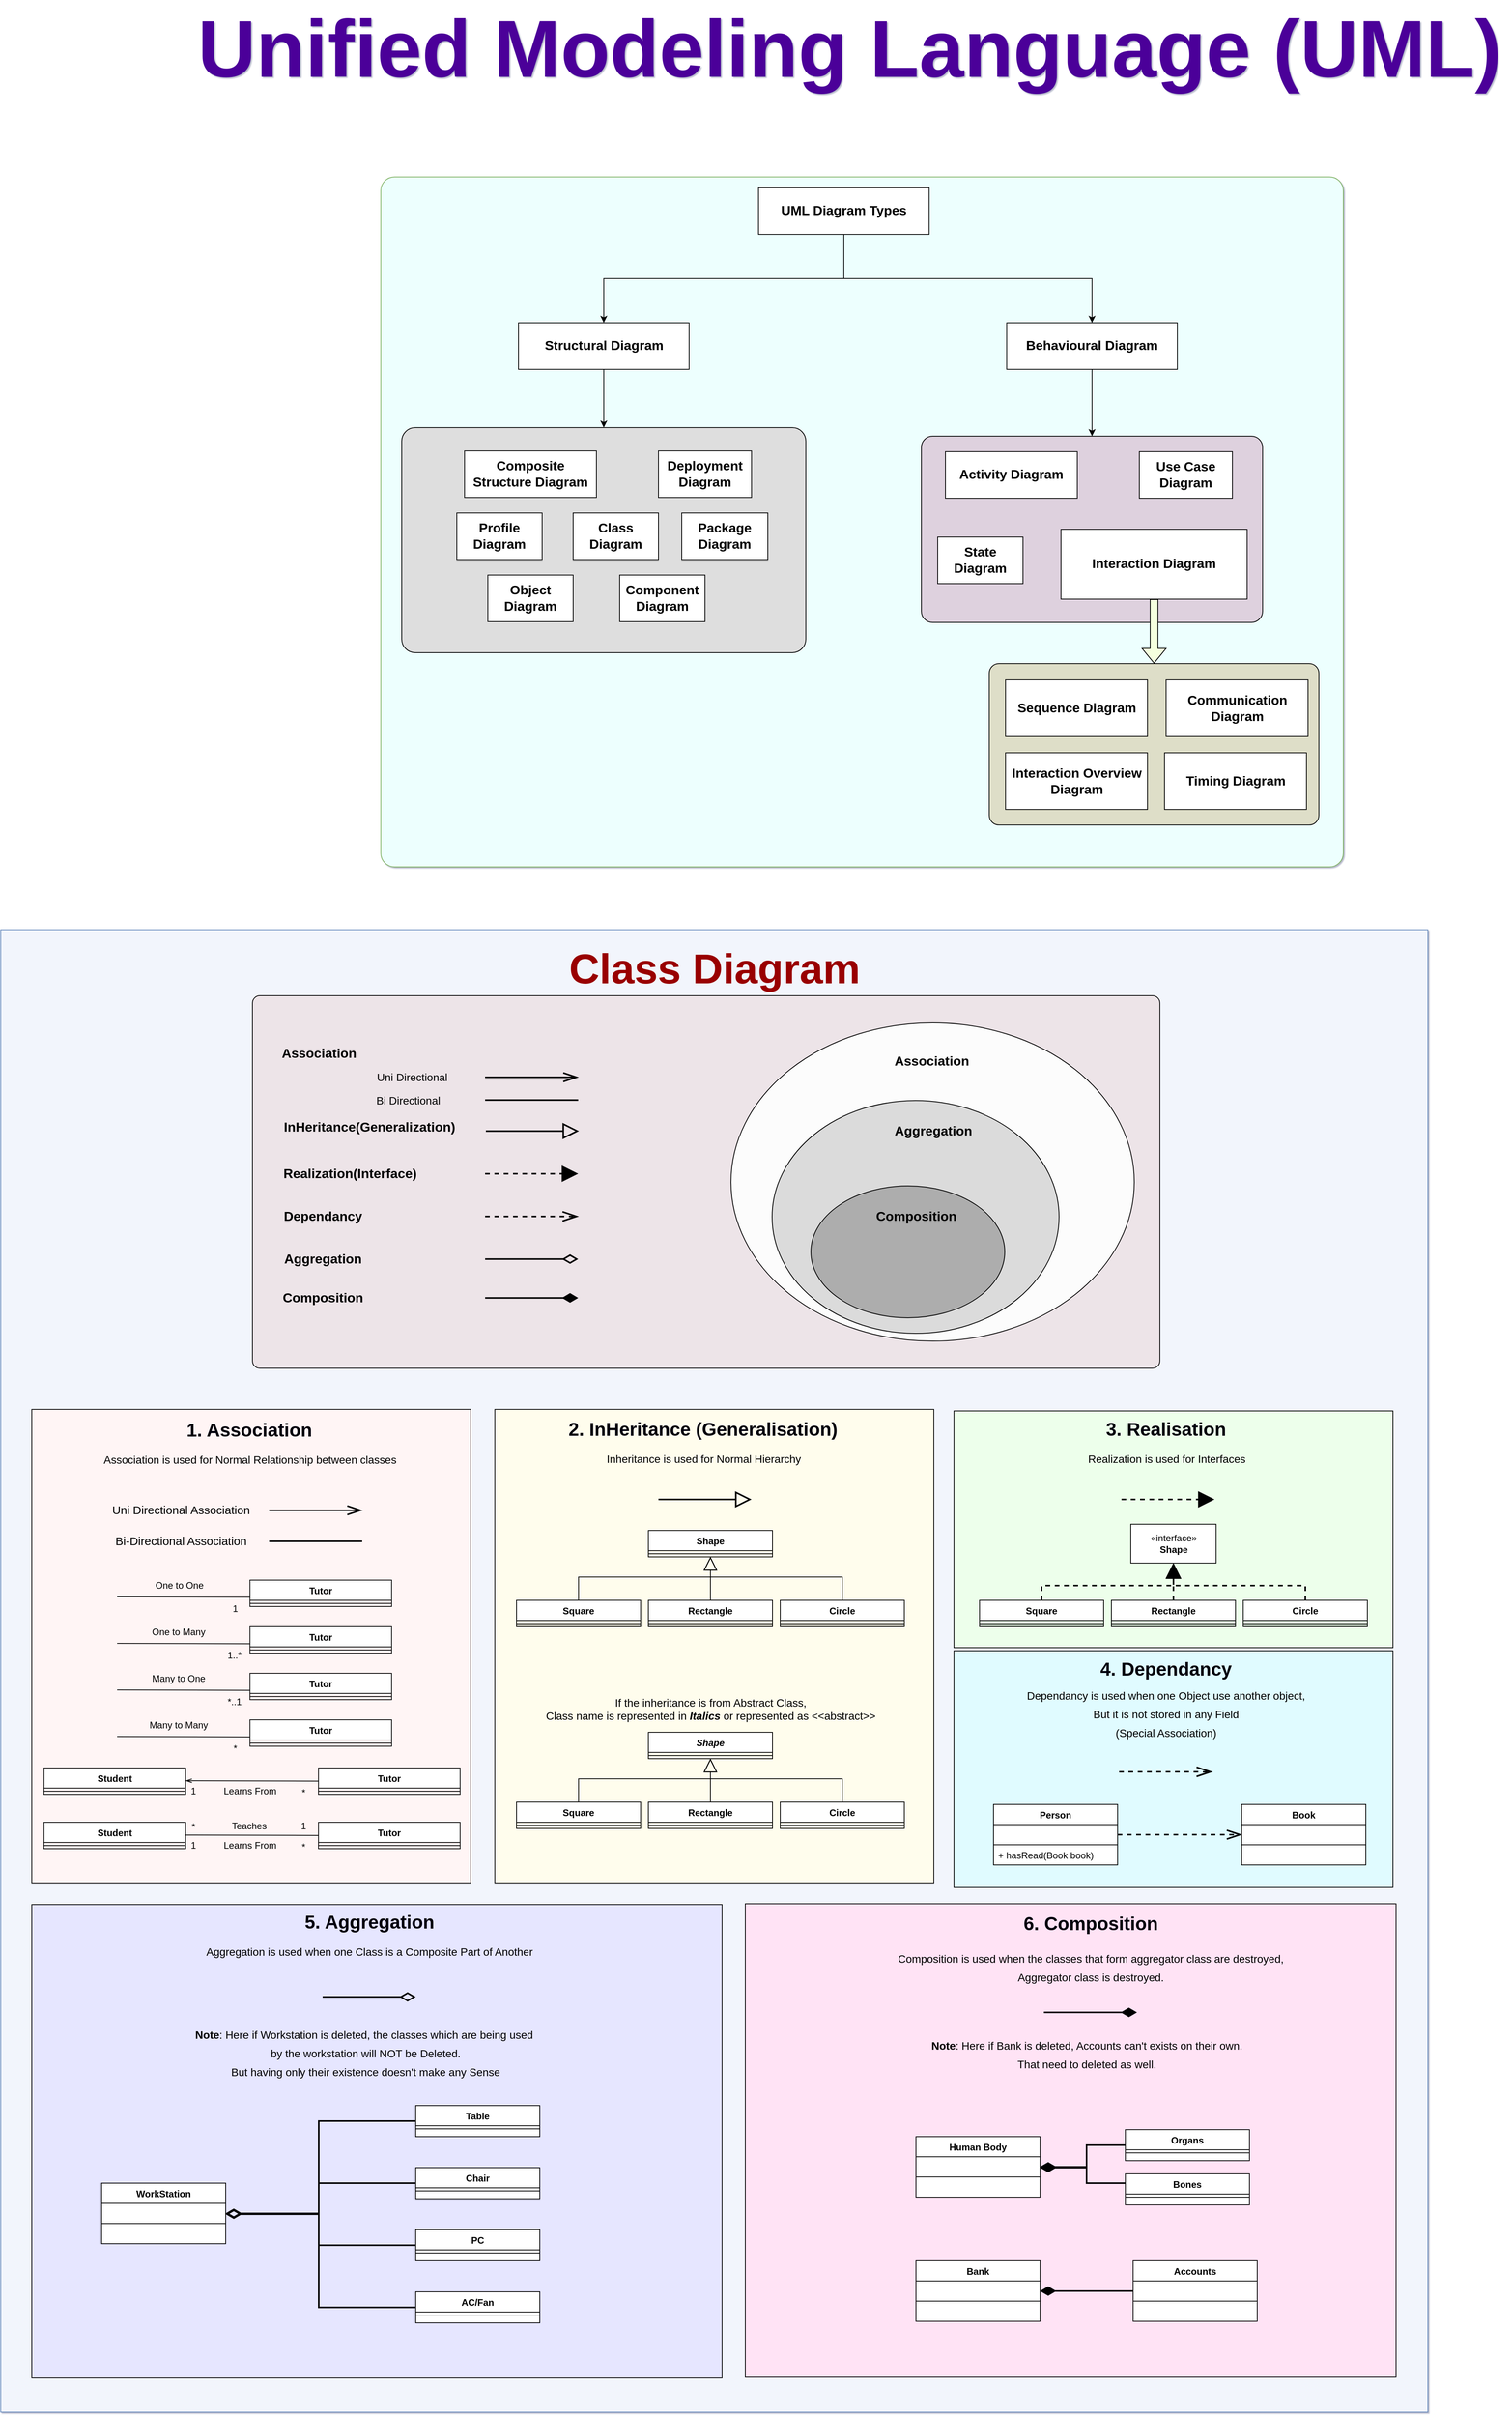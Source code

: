 <mxfile version="19.0.3" type="device"><diagram id="51hGoQQYdaqXlRooVR8D" name="Page-1"><mxGraphModel dx="8573" dy="7760" grid="1" gridSize="10" guides="1" tooltips="1" connect="1" arrows="1" fold="1" page="1" pageScale="1" pageWidth="1200" pageHeight="1920" background="#ffffff" math="0" shadow="1"><root><mxCell id="0"/><mxCell id="1" parent="0"/><mxCell id="aD-tUhKmFfJGfMYrEqS1-1" value="&lt;span style=&quot;font-weight: bold; font-family: arial, sans-serif; text-align: left;&quot;&gt;&lt;font color=&quot;#4c0099&quot; style=&quot;font-size: 104px;&quot;&gt;Unified Modeling Language (UML)&lt;/font&gt;&lt;/span&gt;" style="text;html=1;align=center;verticalAlign=middle;resizable=0;points=[];autosize=1;strokeColor=none;fillColor=none;fontColor=#F5F5F5;fontSize=36;" parent="1" vertex="1"><mxGeometry x="-436" y="-60" width="1700" height="70" as="geometry"/></mxCell><mxCell id="U-Iq1weZOviPbr_1JOPF-39" value="" style="group" parent="1" vertex="1" connectable="0"><mxGeometry x="-190" y="140" width="1241" height="889" as="geometry"/></mxCell><mxCell id="U-Iq1weZOviPbr_1JOPF-38" value="" style="rounded=1;whiteSpace=wrap;html=1;fontSize=17;fillColor=#EDFFFE;arcSize=2;strokeColor=#82b366;" parent="U-Iq1weZOviPbr_1JOPF-39" vertex="1"><mxGeometry width="1241" height="889" as="geometry"/></mxCell><mxCell id="U-Iq1weZOviPbr_1JOPF-1" value="&lt;font size=&quot;1&quot; style=&quot;&quot;&gt;&lt;b style=&quot;font-size: 17px;&quot;&gt;UML Diagram Types&lt;/b&gt;&lt;/font&gt;" style="rounded=0;whiteSpace=wrap;html=1;" parent="U-Iq1weZOviPbr_1JOPF-39" vertex="1"><mxGeometry x="487" y="14" width="220" height="60" as="geometry"/></mxCell><mxCell id="U-Iq1weZOviPbr_1JOPF-2" value="&lt;font size=&quot;1&quot; style=&quot;&quot;&gt;&lt;b style=&quot;font-size: 17px;&quot;&gt;Structural Diagram&lt;/b&gt;&lt;/font&gt;" style="rounded=0;whiteSpace=wrap;html=1;" parent="U-Iq1weZOviPbr_1JOPF-39" vertex="1"><mxGeometry x="177.5" y="188" width="220" height="60" as="geometry"/></mxCell><mxCell id="U-Iq1weZOviPbr_1JOPF-34" style="edgeStyle=orthogonalEdgeStyle;rounded=0;orthogonalLoop=1;jettySize=auto;html=1;fontSize=17;fillColor=#D1D1CF;exitX=0.5;exitY=1;exitDx=0;exitDy=0;" parent="U-Iq1weZOviPbr_1JOPF-39" source="U-Iq1weZOviPbr_1JOPF-1" target="U-Iq1weZOviPbr_1JOPF-2" edge="1"><mxGeometry relative="1" as="geometry"/></mxCell><mxCell id="U-Iq1weZOviPbr_1JOPF-3" value="&lt;font size=&quot;1&quot; style=&quot;&quot;&gt;&lt;b style=&quot;font-size: 17px;&quot;&gt;Behavioural Diagram&lt;/b&gt;&lt;/font&gt;" style="rounded=0;whiteSpace=wrap;html=1;" parent="U-Iq1weZOviPbr_1JOPF-39" vertex="1"><mxGeometry x="807" y="188" width="220" height="60" as="geometry"/></mxCell><mxCell id="U-Iq1weZOviPbr_1JOPF-35" style="edgeStyle=orthogonalEdgeStyle;rounded=0;orthogonalLoop=1;jettySize=auto;html=1;fontSize=17;fillColor=#D1D1CF;exitX=0.5;exitY=1;exitDx=0;exitDy=0;" parent="U-Iq1weZOviPbr_1JOPF-39" source="U-Iq1weZOviPbr_1JOPF-1" target="U-Iq1weZOviPbr_1JOPF-3" edge="1"><mxGeometry relative="1" as="geometry"/></mxCell><mxCell id="U-Iq1weZOviPbr_1JOPF-12" value="" style="group" parent="U-Iq1weZOviPbr_1JOPF-39" vertex="1" connectable="0"><mxGeometry x="27" y="323" width="521" height="290" as="geometry"/></mxCell><mxCell id="U-Iq1weZOviPbr_1JOPF-11" value="" style="rounded=1;whiteSpace=wrap;html=1;fontSize=17;fillColor=#DEDEDE;arcSize=6;" parent="U-Iq1weZOviPbr_1JOPF-12" vertex="1"><mxGeometry width="521" height="290" as="geometry"/></mxCell><mxCell id="U-Iq1weZOviPbr_1JOPF-4" value="&lt;font size=&quot;1&quot; style=&quot;&quot;&gt;&lt;b style=&quot;font-size: 17px;&quot;&gt;Composite Structure Diagram&lt;/b&gt;&lt;/font&gt;" style="rounded=0;whiteSpace=wrap;html=1;" parent="U-Iq1weZOviPbr_1JOPF-12" vertex="1"><mxGeometry x="81" y="30" width="170" height="60" as="geometry"/></mxCell><mxCell id="U-Iq1weZOviPbr_1JOPF-5" value="&lt;font size=&quot;1&quot; style=&quot;&quot;&gt;&lt;b style=&quot;font-size: 17px;&quot;&gt;Deployment Diagram&lt;/b&gt;&lt;/font&gt;" style="rounded=0;whiteSpace=wrap;html=1;" parent="U-Iq1weZOviPbr_1JOPF-12" vertex="1"><mxGeometry x="331" y="30" width="120" height="60" as="geometry"/></mxCell><mxCell id="U-Iq1weZOviPbr_1JOPF-6" value="&lt;font size=&quot;1&quot; style=&quot;&quot;&gt;&lt;b style=&quot;font-size: 17px;&quot;&gt;Profile Diagram&lt;/b&gt;&lt;/font&gt;" style="rounded=0;whiteSpace=wrap;html=1;" parent="U-Iq1weZOviPbr_1JOPF-12" vertex="1"><mxGeometry x="71" y="110" width="110" height="60" as="geometry"/></mxCell><mxCell id="U-Iq1weZOviPbr_1JOPF-7" value="&lt;font size=&quot;1&quot; style=&quot;&quot;&gt;&lt;b style=&quot;font-size: 17px;&quot;&gt;Class Diagram&lt;/b&gt;&lt;/font&gt;" style="rounded=0;whiteSpace=wrap;html=1;" parent="U-Iq1weZOviPbr_1JOPF-12" vertex="1"><mxGeometry x="221" y="110" width="110" height="60" as="geometry"/></mxCell><mxCell id="U-Iq1weZOviPbr_1JOPF-8" value="&lt;font size=&quot;1&quot; style=&quot;&quot;&gt;&lt;b style=&quot;font-size: 17px;&quot;&gt;Package Diagram&lt;/b&gt;&lt;/font&gt;" style="rounded=0;whiteSpace=wrap;html=1;" parent="U-Iq1weZOviPbr_1JOPF-12" vertex="1"><mxGeometry x="361" y="110" width="111" height="60" as="geometry"/></mxCell><mxCell id="U-Iq1weZOviPbr_1JOPF-9" value="&lt;font size=&quot;1&quot; style=&quot;&quot;&gt;&lt;b style=&quot;font-size: 17px;&quot;&gt;Object Diagram&lt;/b&gt;&lt;/font&gt;" style="rounded=0;whiteSpace=wrap;html=1;" parent="U-Iq1weZOviPbr_1JOPF-12" vertex="1"><mxGeometry x="111" y="190" width="110" height="60" as="geometry"/></mxCell><mxCell id="U-Iq1weZOviPbr_1JOPF-10" value="&lt;font size=&quot;1&quot; style=&quot;&quot;&gt;&lt;b style=&quot;font-size: 17px;&quot;&gt;Component Diagram&lt;/b&gt;&lt;/font&gt;" style="rounded=0;whiteSpace=wrap;html=1;" parent="U-Iq1weZOviPbr_1JOPF-12" vertex="1"><mxGeometry x="281" y="190" width="110" height="60" as="geometry"/></mxCell><mxCell id="U-Iq1weZOviPbr_1JOPF-33" style="edgeStyle=orthogonalEdgeStyle;rounded=0;orthogonalLoop=1;jettySize=auto;html=1;fontSize=17;fillColor=#D1D1CF;" parent="U-Iq1weZOviPbr_1JOPF-39" source="U-Iq1weZOviPbr_1JOPF-2" target="U-Iq1weZOviPbr_1JOPF-11" edge="1"><mxGeometry relative="1" as="geometry"/></mxCell><mxCell id="U-Iq1weZOviPbr_1JOPF-22" value="" style="group" parent="U-Iq1weZOviPbr_1JOPF-39" vertex="1" connectable="0"><mxGeometry x="697" y="334" width="440" height="240" as="geometry"/></mxCell><mxCell id="U-Iq1weZOviPbr_1JOPF-14" value="" style="rounded=1;whiteSpace=wrap;html=1;fontSize=17;fillColor=#DED1DE;arcSize=6;" parent="U-Iq1weZOviPbr_1JOPF-22" vertex="1"><mxGeometry width="440" height="240" as="geometry"/></mxCell><mxCell id="U-Iq1weZOviPbr_1JOPF-15" value="&lt;font size=&quot;1&quot; style=&quot;&quot;&gt;&lt;b style=&quot;font-size: 17px;&quot;&gt;Activity Diagram&lt;/b&gt;&lt;/font&gt;" style="rounded=0;whiteSpace=wrap;html=1;" parent="U-Iq1weZOviPbr_1JOPF-22" vertex="1"><mxGeometry x="31" y="20" width="170" height="60" as="geometry"/></mxCell><mxCell id="U-Iq1weZOviPbr_1JOPF-16" value="&lt;font size=&quot;1&quot; style=&quot;&quot;&gt;&lt;b style=&quot;font-size: 17px;&quot;&gt;Use Case Diagram&lt;/b&gt;&lt;/font&gt;" style="rounded=0;whiteSpace=wrap;html=1;" parent="U-Iq1weZOviPbr_1JOPF-22" vertex="1"><mxGeometry x="281" y="20" width="120" height="60" as="geometry"/></mxCell><mxCell id="U-Iq1weZOviPbr_1JOPF-17" value="&lt;font size=&quot;1&quot; style=&quot;&quot;&gt;&lt;b style=&quot;font-size: 17px;&quot;&gt;State Diagram&lt;/b&gt;&lt;/font&gt;" style="rounded=0;whiteSpace=wrap;html=1;" parent="U-Iq1weZOviPbr_1JOPF-22" vertex="1"><mxGeometry x="21" y="130" width="110" height="60" as="geometry"/></mxCell><mxCell id="U-Iq1weZOviPbr_1JOPF-19" value="&lt;font size=&quot;1&quot; style=&quot;&quot;&gt;&lt;b style=&quot;font-size: 17px;&quot;&gt;Interaction Diagram&lt;/b&gt;&lt;/font&gt;" style="rounded=0;whiteSpace=wrap;html=1;" parent="U-Iq1weZOviPbr_1JOPF-22" vertex="1"><mxGeometry x="180" y="120" width="240" height="90" as="geometry"/></mxCell><mxCell id="U-Iq1weZOviPbr_1JOPF-36" style="edgeStyle=orthogonalEdgeStyle;rounded=0;orthogonalLoop=1;jettySize=auto;html=1;entryX=0.5;entryY=0;entryDx=0;entryDy=0;fontSize=17;fillColor=#D1D1CF;" parent="U-Iq1weZOviPbr_1JOPF-39" source="U-Iq1weZOviPbr_1JOPF-3" target="U-Iq1weZOviPbr_1JOPF-14" edge="1"><mxGeometry relative="1" as="geometry"/></mxCell><mxCell id="U-Iq1weZOviPbr_1JOPF-29" value="" style="group" parent="U-Iq1weZOviPbr_1JOPF-39" vertex="1" connectable="0"><mxGeometry x="784.5" y="627" width="425" height="208" as="geometry"/></mxCell><mxCell id="U-Iq1weZOviPbr_1JOPF-24" value="" style="rounded=1;whiteSpace=wrap;html=1;fontSize=17;fillColor=#DEDEC8;arcSize=6;" parent="U-Iq1weZOviPbr_1JOPF-29" vertex="1"><mxGeometry width="425" height="208" as="geometry"/></mxCell><mxCell id="U-Iq1weZOviPbr_1JOPF-25" value="&lt;font size=&quot;1&quot; style=&quot;&quot;&gt;&lt;b style=&quot;font-size: 17px;&quot;&gt;Sequence Diagram&lt;/b&gt;&lt;/font&gt;" style="rounded=0;whiteSpace=wrap;html=1;" parent="U-Iq1weZOviPbr_1JOPF-29" vertex="1"><mxGeometry x="21" y="21" width="183" height="73" as="geometry"/></mxCell><mxCell id="U-Iq1weZOviPbr_1JOPF-26" value="&lt;font size=&quot;1&quot; style=&quot;&quot;&gt;&lt;b style=&quot;font-size: 17px;&quot;&gt;Communication Diagram&lt;/b&gt;&lt;/font&gt;" style="rounded=0;whiteSpace=wrap;html=1;" parent="U-Iq1weZOviPbr_1JOPF-29" vertex="1"><mxGeometry x="228" y="21" width="183" height="73" as="geometry"/></mxCell><mxCell id="U-Iq1weZOviPbr_1JOPF-27" value="&lt;font size=&quot;1&quot; style=&quot;&quot;&gt;&lt;b style=&quot;font-size: 17px;&quot;&gt;Interaction Overview Diagram&lt;/b&gt;&lt;/font&gt;" style="rounded=0;whiteSpace=wrap;html=1;" parent="U-Iq1weZOviPbr_1JOPF-29" vertex="1"><mxGeometry x="21" y="115" width="183" height="73" as="geometry"/></mxCell><mxCell id="U-Iq1weZOviPbr_1JOPF-28" value="&lt;font size=&quot;1&quot; style=&quot;&quot;&gt;&lt;b style=&quot;font-size: 17px;&quot;&gt;Timing Diagram&lt;/b&gt;&lt;/font&gt;" style="rounded=0;whiteSpace=wrap;html=1;" parent="U-Iq1weZOviPbr_1JOPF-29" vertex="1"><mxGeometry x="226" y="115" width="183" height="73" as="geometry"/></mxCell><mxCell id="U-Iq1weZOviPbr_1JOPF-30" value="" style="shape=flexArrow;endArrow=classic;html=1;rounded=0;fontSize=17;entryX=0.5;entryY=0;entryDx=0;entryDy=0;exitX=0.5;exitY=1;exitDx=0;exitDy=0;fillColor=#F5FFDE;" parent="U-Iq1weZOviPbr_1JOPF-39" source="U-Iq1weZOviPbr_1JOPF-19" target="U-Iq1weZOviPbr_1JOPF-24" edge="1"><mxGeometry width="50" height="50" relative="1" as="geometry"><mxPoint x="481" y="606" as="sourcePoint"/><mxPoint x="531" y="556" as="targetPoint"/></mxGeometry></mxCell><mxCell id="lWwGFsCfn2iUSsg4gqeo-303" value="" style="group" vertex="1" connectable="0" parent="1"><mxGeometry x="-680" y="1110" width="1840" height="1910" as="geometry"/></mxCell><mxCell id="lWwGFsCfn2iUSsg4gqeo-301" value="" style="rounded=0;whiteSpace=wrap;html=1;fontSize=14;strokeColor=#6c8ebf;fillColor=#F2F5FC;" vertex="1" parent="lWwGFsCfn2iUSsg4gqeo-303"><mxGeometry width="1840" height="1910" as="geometry"/></mxCell><mxCell id="lWwGFsCfn2iUSsg4gqeo-299" value="" style="group" vertex="1" connectable="0" parent="lWwGFsCfn2iUSsg4gqeo-303"><mxGeometry x="354.5" y="120" width="1140" height="450" as="geometry"/></mxCell><mxCell id="lWwGFsCfn2iUSsg4gqeo-300" value="" style="rounded=1;whiteSpace=wrap;html=1;fontSize=14;strokeColor=default;fillColor=#EDE4E8;gradientColor=none;arcSize=2;" vertex="1" parent="lWwGFsCfn2iUSsg4gqeo-299"><mxGeometry x="-30" y="-35" width="1170" height="480" as="geometry"/></mxCell><mxCell id="lWwGFsCfn2iUSsg4gqeo-273" value="" style="ellipse;whiteSpace=wrap;html=1;fontSize=12;strokeColor=default;fillColor=#FCFCFC;gradientColor=none;" vertex="1" parent="lWwGFsCfn2iUSsg4gqeo-299"><mxGeometry x="587" width="520" height="410" as="geometry"/></mxCell><mxCell id="lWwGFsCfn2iUSsg4gqeo-277" value="" style="ellipse;whiteSpace=wrap;html=1;fontSize=12;strokeColor=default;fillColor=#DBDBDB;gradientColor=none;" vertex="1" parent="lWwGFsCfn2iUSsg4gqeo-299"><mxGeometry x="640" y="100" width="370" height="300" as="geometry"/></mxCell><mxCell id="lWwGFsCfn2iUSsg4gqeo-278" value="&lt;font style=&quot;font-size: 17px;&quot;&gt;&lt;b&gt;Association&lt;/b&gt;&lt;/font&gt;" style="text;html=1;align=center;verticalAlign=middle;resizable=0;points=[];autosize=1;strokeColor=none;fillColor=none;fontSize=12;" vertex="1" parent="lWwGFsCfn2iUSsg4gqeo-299"><mxGeometry x="790" y="40" width="110" height="20" as="geometry"/></mxCell><mxCell id="lWwGFsCfn2iUSsg4gqeo-279" value="&lt;font style=&quot;font-size: 17px;&quot;&gt;&lt;b&gt;Aggregation&lt;/b&gt;&lt;/font&gt;" style="text;html=1;align=center;verticalAlign=middle;resizable=0;points=[];autosize=1;strokeColor=none;fillColor=none;fontSize=12;" vertex="1" parent="lWwGFsCfn2iUSsg4gqeo-299"><mxGeometry x="787" y="130" width="120" height="20" as="geometry"/></mxCell><mxCell id="lWwGFsCfn2iUSsg4gqeo-280" value="" style="ellipse;whiteSpace=wrap;html=1;fontSize=12;strokeColor=default;fillColor=#ADADAD;gradientColor=none;" vertex="1" parent="lWwGFsCfn2iUSsg4gqeo-299"><mxGeometry x="690" y="210" width="250" height="170" as="geometry"/></mxCell><mxCell id="lWwGFsCfn2iUSsg4gqeo-281" value="&lt;font style=&quot;font-size: 17px;&quot;&gt;&lt;b&gt;Composition&lt;/b&gt;&lt;/font&gt;" style="text;html=1;align=center;verticalAlign=middle;resizable=0;points=[];autosize=1;strokeColor=none;fillColor=none;fontSize=12;" vertex="1" parent="lWwGFsCfn2iUSsg4gqeo-299"><mxGeometry x="765" y="240" width="120" height="20" as="geometry"/></mxCell><mxCell id="lWwGFsCfn2iUSsg4gqeo-298" value="" style="group" vertex="1" connectable="0" parent="lWwGFsCfn2iUSsg4gqeo-299"><mxGeometry y="25" width="391" height="345" as="geometry"/></mxCell><mxCell id="lWwGFsCfn2iUSsg4gqeo-282" value="&lt;b&gt;Association&lt;/b&gt;" style="text;html=1;align=center;verticalAlign=middle;resizable=0;points=[];autosize=1;strokeColor=none;fillColor=none;fontSize=17;" vertex="1" parent="lWwGFsCfn2iUSsg4gqeo-298"><mxGeometry width="110" height="30" as="geometry"/></mxCell><mxCell id="lWwGFsCfn2iUSsg4gqeo-283" value="&lt;span style=&quot;font-weight: normal;&quot;&gt;&lt;font style=&quot;font-size: 14px;&quot;&gt;Uni Directional&lt;/font&gt;&lt;/span&gt;" style="text;html=1;align=center;verticalAlign=middle;resizable=0;points=[];autosize=1;strokeColor=none;fillColor=none;fontSize=17;fontStyle=1" vertex="1" parent="lWwGFsCfn2iUSsg4gqeo-298"><mxGeometry x="120" y="30" width="110" height="30" as="geometry"/></mxCell><mxCell id="lWwGFsCfn2iUSsg4gqeo-284" value="&lt;font style=&quot;font-size: 14px;&quot;&gt;Bi Directional&lt;/font&gt;" style="text;html=1;align=center;verticalAlign=middle;resizable=0;points=[];autosize=1;strokeColor=none;fillColor=none;fontSize=17;" vertex="1" parent="lWwGFsCfn2iUSsg4gqeo-298"><mxGeometry x="120" y="60" width="100" height="30" as="geometry"/></mxCell><mxCell id="lWwGFsCfn2iUSsg4gqeo-285" value="&lt;b&gt;InHeritance(Generalization)&lt;/b&gt;" style="text;html=1;align=center;verticalAlign=middle;resizable=0;points=[];autosize=1;strokeColor=none;fillColor=none;fontSize=17;" vertex="1" parent="lWwGFsCfn2iUSsg4gqeo-298"><mxGeometry y="95" width="240" height="30" as="geometry"/></mxCell><mxCell id="lWwGFsCfn2iUSsg4gqeo-286" value="&lt;b&gt;Realization(Interface)&lt;/b&gt;" style="text;html=1;align=center;verticalAlign=middle;resizable=0;points=[];autosize=1;strokeColor=none;fillColor=none;fontSize=17;" vertex="1" parent="lWwGFsCfn2iUSsg4gqeo-298"><mxGeometry y="155" width="190" height="30" as="geometry"/></mxCell><mxCell id="lWwGFsCfn2iUSsg4gqeo-287" value="&lt;b&gt;Dependancy&lt;/b&gt;" style="text;html=1;align=center;verticalAlign=middle;resizable=0;points=[];autosize=1;strokeColor=none;fillColor=none;fontSize=17;" vertex="1" parent="lWwGFsCfn2iUSsg4gqeo-298"><mxGeometry y="210" width="120" height="30" as="geometry"/></mxCell><mxCell id="lWwGFsCfn2iUSsg4gqeo-288" value="&lt;b&gt;Aggregation&lt;/b&gt;" style="text;html=1;align=center;verticalAlign=middle;resizable=0;points=[];autosize=1;strokeColor=none;fillColor=none;fontSize=17;" vertex="1" parent="lWwGFsCfn2iUSsg4gqeo-298"><mxGeometry y="265" width="120" height="30" as="geometry"/></mxCell><mxCell id="lWwGFsCfn2iUSsg4gqeo-289" value="&lt;b&gt;Composition&lt;/b&gt;" style="text;html=1;align=center;verticalAlign=middle;resizable=0;points=[];autosize=1;strokeColor=none;fillColor=none;fontSize=17;" vertex="1" parent="lWwGFsCfn2iUSsg4gqeo-298"><mxGeometry y="315" width="120" height="30" as="geometry"/></mxCell><mxCell id="lWwGFsCfn2iUSsg4gqeo-290" value="" style="endArrow=openThin;html=1;rounded=0;fontSize=24;fontColor=#4C0099;endSize=15;endFill=0;strokeWidth=2;" edge="1" parent="lWwGFsCfn2iUSsg4gqeo-298"><mxGeometry width="50" height="50" relative="1" as="geometry"><mxPoint x="270" y="45" as="sourcePoint"/><mxPoint x="390" y="45" as="targetPoint"/></mxGeometry></mxCell><mxCell id="lWwGFsCfn2iUSsg4gqeo-291" value="" style="endArrow=none;html=1;rounded=0;fontSize=24;fontColor=#4C0099;strokeWidth=2;" edge="1" parent="lWwGFsCfn2iUSsg4gqeo-298"><mxGeometry width="50" height="50" relative="1" as="geometry"><mxPoint x="270" y="74.33" as="sourcePoint"/><mxPoint x="390" y="74.33" as="targetPoint"/></mxGeometry></mxCell><mxCell id="lWwGFsCfn2iUSsg4gqeo-292" value="" style="endArrow=block;html=1;rounded=0;fontSize=24;fontColor=#4C0099;endFill=0;endSize=16;strokeWidth=2;" edge="1" parent="lWwGFsCfn2iUSsg4gqeo-298"><mxGeometry width="50" height="50" relative="1" as="geometry"><mxPoint x="271" y="114.33" as="sourcePoint"/><mxPoint x="391" y="114.33" as="targetPoint"/></mxGeometry></mxCell><mxCell id="lWwGFsCfn2iUSsg4gqeo-294" value="" style="endArrow=block;html=1;rounded=0;fontSize=24;fontColor=#4C0099;endFill=1;endSize=16;dashed=1;strokeWidth=2;" edge="1" parent="lWwGFsCfn2iUSsg4gqeo-298"><mxGeometry width="50" height="50" relative="1" as="geometry"><mxPoint x="270" y="169.33" as="sourcePoint"/><mxPoint x="390" y="169.33" as="targetPoint"/></mxGeometry></mxCell><mxCell id="lWwGFsCfn2iUSsg4gqeo-295" value="" style="endArrow=openThin;html=1;rounded=0;fontSize=24;fontColor=#4C0099;endFill=0;endSize=16;dashed=1;strokeWidth=2;" edge="1" parent="lWwGFsCfn2iUSsg4gqeo-298"><mxGeometry width="50" height="50" relative="1" as="geometry"><mxPoint x="270" y="224.33" as="sourcePoint"/><mxPoint x="390" y="224.33" as="targetPoint"/></mxGeometry></mxCell><mxCell id="lWwGFsCfn2iUSsg4gqeo-296" value="" style="endArrow=diamondThin;html=1;rounded=0;fontSize=24;fontColor=#4C0099;endSize=15;endFill=0;strokeWidth=2;" edge="1" parent="lWwGFsCfn2iUSsg4gqeo-298"><mxGeometry width="50" height="50" relative="1" as="geometry"><mxPoint x="270" y="279.33" as="sourcePoint"/><mxPoint x="390" y="279.33" as="targetPoint"/></mxGeometry></mxCell><mxCell id="lWwGFsCfn2iUSsg4gqeo-297" value="" style="endArrow=diamondThin;html=1;rounded=0;fontSize=24;fontColor=#4C0099;endSize=15;endFill=1;strokeWidth=2;" edge="1" parent="lWwGFsCfn2iUSsg4gqeo-298"><mxGeometry width="50" height="50" relative="1" as="geometry"><mxPoint x="270" y="329.33" as="sourcePoint"/><mxPoint x="390" y="329.33" as="targetPoint"/></mxGeometry></mxCell><mxCell id="lWwGFsCfn2iUSsg4gqeo-302" value="&lt;span style=&quot;font-weight: bold; font-family: arial, sans-serif; text-align: left;&quot;&gt;&lt;font color=&quot;#990000&quot; style=&quot;font-size: 54px;&quot;&gt;Class Diagram&lt;/font&gt;&lt;/span&gt;" style="text;html=1;align=center;verticalAlign=middle;resizable=0;points=[];autosize=1;strokeColor=none;fillColor=none;fontColor=#F5F5F5;fontSize=36;" vertex="1" parent="lWwGFsCfn2iUSsg4gqeo-303"><mxGeometry x="725" y="20" width="390" height="60" as="geometry"/></mxCell><mxCell id="lWwGFsCfn2iUSsg4gqeo-96" value="" style="group" vertex="1" connectable="0" parent="lWwGFsCfn2iUSsg4gqeo-303"><mxGeometry x="665" y="629" width="524" height="605" as="geometry"/></mxCell><mxCell id="lWwGFsCfn2iUSsg4gqeo-5" value="" style="rounded=0;whiteSpace=wrap;html=1;fontSize=15;fillColor=#FFFDED;" vertex="1" parent="lWwGFsCfn2iUSsg4gqeo-96"><mxGeometry x="-28" y="-11" width="566" height="610" as="geometry"/></mxCell><mxCell id="lWwGFsCfn2iUSsg4gqeo-6" value="2. InHeritance (Generalisation)" style="text;html=1;align=center;verticalAlign=middle;resizable=0;points=[];autosize=1;strokeColor=none;fillColor=none;fontSize=24;fontColor=#05000A;fontStyle=1" vertex="1" parent="lWwGFsCfn2iUSsg4gqeo-96"><mxGeometry x="60" width="360" height="30" as="geometry"/></mxCell><mxCell id="lWwGFsCfn2iUSsg4gqeo-8" value="" style="endArrow=block;html=1;rounded=0;fontSize=24;fontColor=#4C0099;endFill=0;endSize=16;strokeWidth=2;" edge="1" parent="lWwGFsCfn2iUSsg4gqeo-96"><mxGeometry width="50" height="50" relative="1" as="geometry"><mxPoint x="183" y="105" as="sourcePoint"/><mxPoint x="303" y="105" as="targetPoint"/></mxGeometry></mxCell><mxCell id="lWwGFsCfn2iUSsg4gqeo-51" value="&lt;span style=&quot;font-size: 14px;&quot;&gt;Inheritance is used for Normal Hierarchy&lt;/span&gt;" style="text;html=1;align=center;verticalAlign=middle;resizable=0;points=[];autosize=1;strokeColor=none;fillColor=none;fontSize=20;fontColor=#000000;" vertex="1" parent="lWwGFsCfn2iUSsg4gqeo-96"><mxGeometry x="106" y="35" width="270" height="30" as="geometry"/></mxCell><mxCell id="lWwGFsCfn2iUSsg4gqeo-81" value="" style="group" vertex="1" connectable="0" parent="lWwGFsCfn2iUSsg4gqeo-96"><mxGeometry y="145" width="500" height="124" as="geometry"/></mxCell><mxCell id="lWwGFsCfn2iUSsg4gqeo-68" value="Shape" style="swimlane;fontStyle=1;align=center;verticalAlign=top;childLayout=stackLayout;horizontal=1;startSize=26;horizontalStack=0;resizeParent=1;resizeParentMax=0;resizeLast=0;collapsible=1;marginBottom=0;fontSize=12;fillColor=default;" vertex="1" parent="lWwGFsCfn2iUSsg4gqeo-81"><mxGeometry x="170" width="160" height="34" as="geometry"/></mxCell><mxCell id="lWwGFsCfn2iUSsg4gqeo-70" value="" style="line;strokeWidth=1;fillColor=none;align=left;verticalAlign=middle;spacingTop=-1;spacingLeft=3;spacingRight=3;rotatable=0;labelPosition=right;points=[];portConstraint=eastwest;fontSize=15;" vertex="1" parent="lWwGFsCfn2iUSsg4gqeo-68"><mxGeometry y="26" width="160" height="8" as="geometry"/></mxCell><mxCell id="lWwGFsCfn2iUSsg4gqeo-78" style="edgeStyle=orthogonalEdgeStyle;rounded=0;orthogonalLoop=1;jettySize=auto;html=1;entryX=0.5;entryY=1;entryDx=0;entryDy=0;fontSize=12;endArrow=block;endFill=0;endSize=15;" edge="1" parent="lWwGFsCfn2iUSsg4gqeo-81" source="lWwGFsCfn2iUSsg4gqeo-72" target="lWwGFsCfn2iUSsg4gqeo-68"><mxGeometry relative="1" as="geometry"><Array as="points"><mxPoint x="80" y="60"/><mxPoint x="250" y="60"/></Array></mxGeometry></mxCell><mxCell id="lWwGFsCfn2iUSsg4gqeo-72" value="Square" style="swimlane;fontStyle=1;align=center;verticalAlign=top;childLayout=stackLayout;horizontal=1;startSize=26;horizontalStack=0;resizeParent=1;resizeParentMax=0;resizeLast=0;collapsible=1;marginBottom=0;fontSize=12;fillColor=default;" vertex="1" parent="lWwGFsCfn2iUSsg4gqeo-81"><mxGeometry y="90" width="160" height="34" as="geometry"/></mxCell><mxCell id="lWwGFsCfn2iUSsg4gqeo-73" value="" style="line;strokeWidth=1;fillColor=none;align=left;verticalAlign=middle;spacingTop=-1;spacingLeft=3;spacingRight=3;rotatable=0;labelPosition=right;points=[];portConstraint=eastwest;fontSize=15;" vertex="1" parent="lWwGFsCfn2iUSsg4gqeo-72"><mxGeometry y="26" width="160" height="8" as="geometry"/></mxCell><mxCell id="lWwGFsCfn2iUSsg4gqeo-79" style="edgeStyle=orthogonalEdgeStyle;rounded=0;orthogonalLoop=1;jettySize=auto;html=1;fontSize=12;endArrow=block;endFill=0;endSize=15;" edge="1" parent="lWwGFsCfn2iUSsg4gqeo-81" source="lWwGFsCfn2iUSsg4gqeo-74" target="lWwGFsCfn2iUSsg4gqeo-68"><mxGeometry relative="1" as="geometry"/></mxCell><mxCell id="lWwGFsCfn2iUSsg4gqeo-74" value="Rectangle" style="swimlane;fontStyle=1;align=center;verticalAlign=top;childLayout=stackLayout;horizontal=1;startSize=26;horizontalStack=0;resizeParent=1;resizeParentMax=0;resizeLast=0;collapsible=1;marginBottom=0;fontSize=12;fillColor=default;" vertex="1" parent="lWwGFsCfn2iUSsg4gqeo-81"><mxGeometry x="170" y="90" width="160" height="34" as="geometry"/></mxCell><mxCell id="lWwGFsCfn2iUSsg4gqeo-75" value="" style="line;strokeWidth=1;fillColor=none;align=left;verticalAlign=middle;spacingTop=-1;spacingLeft=3;spacingRight=3;rotatable=0;labelPosition=right;points=[];portConstraint=eastwest;fontSize=15;" vertex="1" parent="lWwGFsCfn2iUSsg4gqeo-74"><mxGeometry y="26" width="160" height="8" as="geometry"/></mxCell><mxCell id="lWwGFsCfn2iUSsg4gqeo-80" style="edgeStyle=orthogonalEdgeStyle;rounded=0;orthogonalLoop=1;jettySize=auto;html=1;fontSize=12;endArrow=block;endFill=0;endSize=15;" edge="1" parent="lWwGFsCfn2iUSsg4gqeo-81" source="lWwGFsCfn2iUSsg4gqeo-76" target="lWwGFsCfn2iUSsg4gqeo-68"><mxGeometry relative="1" as="geometry"><Array as="points"><mxPoint x="420" y="60"/><mxPoint x="250" y="60"/></Array></mxGeometry></mxCell><mxCell id="lWwGFsCfn2iUSsg4gqeo-76" value="Circle" style="swimlane;fontStyle=1;align=center;verticalAlign=top;childLayout=stackLayout;horizontal=1;startSize=26;horizontalStack=0;resizeParent=1;resizeParentMax=0;resizeLast=0;collapsible=1;marginBottom=0;fontSize=12;fillColor=default;" vertex="1" parent="lWwGFsCfn2iUSsg4gqeo-81"><mxGeometry x="340" y="90" width="160" height="34" as="geometry"/></mxCell><mxCell id="lWwGFsCfn2iUSsg4gqeo-77" value="" style="line;strokeWidth=1;fillColor=none;align=left;verticalAlign=middle;spacingTop=-1;spacingLeft=3;spacingRight=3;rotatable=0;labelPosition=right;points=[];portConstraint=eastwest;fontSize=15;" vertex="1" parent="lWwGFsCfn2iUSsg4gqeo-76"><mxGeometry y="26" width="160" height="8" as="geometry"/></mxCell><mxCell id="lWwGFsCfn2iUSsg4gqeo-82" value="" style="group" vertex="1" connectable="0" parent="lWwGFsCfn2iUSsg4gqeo-96"><mxGeometry y="405" width="500" height="124" as="geometry"/></mxCell><mxCell id="lWwGFsCfn2iUSsg4gqeo-83" value="Shape" style="swimlane;fontStyle=3;align=center;verticalAlign=top;childLayout=stackLayout;horizontal=1;startSize=26;horizontalStack=0;resizeParent=1;resizeParentMax=0;resizeLast=0;collapsible=1;marginBottom=0;fontSize=12;fillColor=default;" vertex="1" parent="lWwGFsCfn2iUSsg4gqeo-82"><mxGeometry x="170" width="160" height="34" as="geometry"/></mxCell><mxCell id="lWwGFsCfn2iUSsg4gqeo-84" value="" style="line;strokeWidth=1;fillColor=none;align=left;verticalAlign=middle;spacingTop=-1;spacingLeft=3;spacingRight=3;rotatable=0;labelPosition=right;points=[];portConstraint=eastwest;fontSize=15;" vertex="1" parent="lWwGFsCfn2iUSsg4gqeo-83"><mxGeometry y="26" width="160" height="8" as="geometry"/></mxCell><mxCell id="lWwGFsCfn2iUSsg4gqeo-85" style="edgeStyle=orthogonalEdgeStyle;rounded=0;orthogonalLoop=1;jettySize=auto;html=1;entryX=0.5;entryY=1;entryDx=0;entryDy=0;fontSize=12;endArrow=block;endFill=0;endSize=15;" edge="1" parent="lWwGFsCfn2iUSsg4gqeo-82" source="lWwGFsCfn2iUSsg4gqeo-86" target="lWwGFsCfn2iUSsg4gqeo-83"><mxGeometry relative="1" as="geometry"><Array as="points"><mxPoint x="80" y="60"/><mxPoint x="250" y="60"/></Array></mxGeometry></mxCell><mxCell id="lWwGFsCfn2iUSsg4gqeo-86" value="Square" style="swimlane;fontStyle=1;align=center;verticalAlign=top;childLayout=stackLayout;horizontal=1;startSize=26;horizontalStack=0;resizeParent=1;resizeParentMax=0;resizeLast=0;collapsible=1;marginBottom=0;fontSize=12;fillColor=default;" vertex="1" parent="lWwGFsCfn2iUSsg4gqeo-82"><mxGeometry y="90" width="160" height="34" as="geometry"/></mxCell><mxCell id="lWwGFsCfn2iUSsg4gqeo-87" value="" style="line;strokeWidth=1;fillColor=none;align=left;verticalAlign=middle;spacingTop=-1;spacingLeft=3;spacingRight=3;rotatable=0;labelPosition=right;points=[];portConstraint=eastwest;fontSize=15;" vertex="1" parent="lWwGFsCfn2iUSsg4gqeo-86"><mxGeometry y="26" width="160" height="8" as="geometry"/></mxCell><mxCell id="lWwGFsCfn2iUSsg4gqeo-88" style="edgeStyle=orthogonalEdgeStyle;rounded=0;orthogonalLoop=1;jettySize=auto;html=1;fontSize=12;endArrow=block;endFill=0;endSize=15;" edge="1" parent="lWwGFsCfn2iUSsg4gqeo-82" source="lWwGFsCfn2iUSsg4gqeo-89" target="lWwGFsCfn2iUSsg4gqeo-83"><mxGeometry relative="1" as="geometry"/></mxCell><mxCell id="lWwGFsCfn2iUSsg4gqeo-89" value="Rectangle" style="swimlane;fontStyle=1;align=center;verticalAlign=top;childLayout=stackLayout;horizontal=1;startSize=26;horizontalStack=0;resizeParent=1;resizeParentMax=0;resizeLast=0;collapsible=1;marginBottom=0;fontSize=12;fillColor=default;" vertex="1" parent="lWwGFsCfn2iUSsg4gqeo-82"><mxGeometry x="170" y="90" width="160" height="34" as="geometry"/></mxCell><mxCell id="lWwGFsCfn2iUSsg4gqeo-90" value="" style="line;strokeWidth=1;fillColor=none;align=left;verticalAlign=middle;spacingTop=-1;spacingLeft=3;spacingRight=3;rotatable=0;labelPosition=right;points=[];portConstraint=eastwest;fontSize=15;" vertex="1" parent="lWwGFsCfn2iUSsg4gqeo-89"><mxGeometry y="26" width="160" height="8" as="geometry"/></mxCell><mxCell id="lWwGFsCfn2iUSsg4gqeo-91" style="edgeStyle=orthogonalEdgeStyle;rounded=0;orthogonalLoop=1;jettySize=auto;html=1;fontSize=12;endArrow=block;endFill=0;endSize=15;" edge="1" parent="lWwGFsCfn2iUSsg4gqeo-82" source="lWwGFsCfn2iUSsg4gqeo-92" target="lWwGFsCfn2iUSsg4gqeo-83"><mxGeometry relative="1" as="geometry"><Array as="points"><mxPoint x="420" y="60"/><mxPoint x="250" y="60"/></Array></mxGeometry></mxCell><mxCell id="lWwGFsCfn2iUSsg4gqeo-92" value="Circle" style="swimlane;fontStyle=1;align=center;verticalAlign=top;childLayout=stackLayout;horizontal=1;startSize=26;horizontalStack=0;resizeParent=1;resizeParentMax=0;resizeLast=0;collapsible=1;marginBottom=0;fontSize=12;fillColor=default;" vertex="1" parent="lWwGFsCfn2iUSsg4gqeo-82"><mxGeometry x="340" y="90" width="160" height="34" as="geometry"/></mxCell><mxCell id="lWwGFsCfn2iUSsg4gqeo-93" value="" style="line;strokeWidth=1;fillColor=none;align=left;verticalAlign=middle;spacingTop=-1;spacingLeft=3;spacingRight=3;rotatable=0;labelPosition=right;points=[];portConstraint=eastwest;fontSize=15;" vertex="1" parent="lWwGFsCfn2iUSsg4gqeo-92"><mxGeometry y="26" width="160" height="8" as="geometry"/></mxCell><mxCell id="lWwGFsCfn2iUSsg4gqeo-95" value="&lt;span style=&quot;font-size: 14px;&quot;&gt;If the inheritance is from Abstract Class, &lt;br&gt;Class name is represented in &lt;i style=&quot;font-weight: bold;&quot;&gt;Italics &lt;/i&gt;or represented as &amp;lt;&amp;lt;abstract&amp;gt;&amp;gt;&lt;/span&gt;" style="text;html=1;align=center;verticalAlign=middle;resizable=0;points=[];autosize=1;strokeColor=none;fillColor=none;fontSize=12;" vertex="1" parent="lWwGFsCfn2iUSsg4gqeo-96"><mxGeometry x="30" y="355" width="440" height="40" as="geometry"/></mxCell><mxCell id="lWwGFsCfn2iUSsg4gqeo-132" value="" style="group" vertex="1" connectable="0" parent="lWwGFsCfn2iUSsg4gqeo-303"><mxGeometry x="1229" y="620" width="566" height="305" as="geometry"/></mxCell><mxCell id="lWwGFsCfn2iUSsg4gqeo-99" value="" style="rounded=0;whiteSpace=wrap;html=1;fontSize=15;fillColor=#EDFFEB;" vertex="1" parent="lWwGFsCfn2iUSsg4gqeo-132"><mxGeometry width="566" height="305" as="geometry"/></mxCell><mxCell id="lWwGFsCfn2iUSsg4gqeo-100" value="3. Realisation" style="text;html=1;align=center;verticalAlign=middle;resizable=0;points=[];autosize=1;strokeColor=none;fillColor=none;fontSize=24;fontColor=#05000A;fontStyle=1" vertex="1" parent="lWwGFsCfn2iUSsg4gqeo-132"><mxGeometry x="188" y="9" width="170" height="30" as="geometry"/></mxCell><mxCell id="lWwGFsCfn2iUSsg4gqeo-101" value="" style="endArrow=block;html=1;rounded=0;fontSize=24;fontColor=#4C0099;endFill=1;endSize=16;dashed=1;strokeWidth=2;" edge="1" parent="lWwGFsCfn2iUSsg4gqeo-132"><mxGeometry width="50" height="50" relative="1" as="geometry"><mxPoint x="216" y="114" as="sourcePoint"/><mxPoint x="336" y="114" as="targetPoint"/></mxGeometry></mxCell><mxCell id="lWwGFsCfn2iUSsg4gqeo-102" value="&lt;span style=&quot;font-size: 14px;&quot;&gt;Realization is used for Interfaces&lt;/span&gt;" style="text;html=1;align=center;verticalAlign=middle;resizable=0;points=[];autosize=1;strokeColor=none;fillColor=none;fontSize=20;fontColor=#000000;" vertex="1" parent="lWwGFsCfn2iUSsg4gqeo-132"><mxGeometry x="164" y="44" width="220" height="30" as="geometry"/></mxCell><mxCell id="lWwGFsCfn2iUSsg4gqeo-107" value="Square" style="swimlane;fontStyle=1;align=center;verticalAlign=top;childLayout=stackLayout;horizontal=1;startSize=26;horizontalStack=0;resizeParent=1;resizeParentMax=0;resizeLast=0;collapsible=1;marginBottom=0;fontSize=12;fillColor=default;" vertex="1" parent="lWwGFsCfn2iUSsg4gqeo-132"><mxGeometry x="33" y="244" width="160" height="34" as="geometry"/></mxCell><mxCell id="lWwGFsCfn2iUSsg4gqeo-108" value="" style="line;strokeWidth=1;fillColor=none;align=left;verticalAlign=middle;spacingTop=-1;spacingLeft=3;spacingRight=3;rotatable=0;labelPosition=right;points=[];portConstraint=eastwest;fontSize=15;" vertex="1" parent="lWwGFsCfn2iUSsg4gqeo-107"><mxGeometry y="26" width="160" height="8" as="geometry"/></mxCell><mxCell id="lWwGFsCfn2iUSsg4gqeo-110" value="Rectangle" style="swimlane;fontStyle=1;align=center;verticalAlign=top;childLayout=stackLayout;horizontal=1;startSize=26;horizontalStack=0;resizeParent=1;resizeParentMax=0;resizeLast=0;collapsible=1;marginBottom=0;fontSize=12;fillColor=default;" vertex="1" parent="lWwGFsCfn2iUSsg4gqeo-132"><mxGeometry x="203" y="244" width="160" height="34" as="geometry"/></mxCell><mxCell id="lWwGFsCfn2iUSsg4gqeo-111" value="" style="line;strokeWidth=1;fillColor=none;align=left;verticalAlign=middle;spacingTop=-1;spacingLeft=3;spacingRight=3;rotatable=0;labelPosition=right;points=[];portConstraint=eastwest;fontSize=15;" vertex="1" parent="lWwGFsCfn2iUSsg4gqeo-110"><mxGeometry y="26" width="160" height="8" as="geometry"/></mxCell><mxCell id="lWwGFsCfn2iUSsg4gqeo-113" value="Circle" style="swimlane;fontStyle=1;align=center;verticalAlign=top;childLayout=stackLayout;horizontal=1;startSize=26;horizontalStack=0;resizeParent=1;resizeParentMax=0;resizeLast=0;collapsible=1;marginBottom=0;fontSize=12;fillColor=default;" vertex="1" parent="lWwGFsCfn2iUSsg4gqeo-132"><mxGeometry x="373" y="244" width="160" height="34" as="geometry"/></mxCell><mxCell id="lWwGFsCfn2iUSsg4gqeo-114" value="" style="line;strokeWidth=1;fillColor=none;align=left;verticalAlign=middle;spacingTop=-1;spacingLeft=3;spacingRight=3;rotatable=0;labelPosition=right;points=[];portConstraint=eastwest;fontSize=15;" vertex="1" parent="lWwGFsCfn2iUSsg4gqeo-113"><mxGeometry y="26" width="160" height="8" as="geometry"/></mxCell><mxCell id="lWwGFsCfn2iUSsg4gqeo-128" value="«interface»&lt;br&gt;&lt;b&gt;Shape&lt;/b&gt;" style="html=1;fontSize=12;fillColor=default;" vertex="1" parent="lWwGFsCfn2iUSsg4gqeo-132"><mxGeometry x="228" y="146" width="110" height="50" as="geometry"/></mxCell><mxCell id="lWwGFsCfn2iUSsg4gqeo-129" style="edgeStyle=orthogonalEdgeStyle;rounded=0;orthogonalLoop=1;jettySize=auto;html=1;entryX=0.5;entryY=1;entryDx=0;entryDy=0;dashed=1;fontSize=12;endArrow=block;endFill=1;endSize=15;strokeWidth=2;" edge="1" parent="lWwGFsCfn2iUSsg4gqeo-132" source="lWwGFsCfn2iUSsg4gqeo-107" target="lWwGFsCfn2iUSsg4gqeo-128"><mxGeometry relative="1" as="geometry"><Array as="points"><mxPoint x="113" y="225"/><mxPoint x="283" y="225"/></Array></mxGeometry></mxCell><mxCell id="lWwGFsCfn2iUSsg4gqeo-130" style="edgeStyle=orthogonalEdgeStyle;rounded=0;orthogonalLoop=1;jettySize=auto;html=1;entryX=0.5;entryY=1;entryDx=0;entryDy=0;dashed=1;fontSize=12;endArrow=block;endFill=1;endSize=15;strokeWidth=2;" edge="1" parent="lWwGFsCfn2iUSsg4gqeo-132" source="lWwGFsCfn2iUSsg4gqeo-110" target="lWwGFsCfn2iUSsg4gqeo-128"><mxGeometry relative="1" as="geometry"/></mxCell><mxCell id="lWwGFsCfn2iUSsg4gqeo-131" style="edgeStyle=orthogonalEdgeStyle;rounded=0;orthogonalLoop=1;jettySize=auto;html=1;entryX=0.5;entryY=1;entryDx=0;entryDy=0;dashed=1;fontSize=12;endArrow=block;endFill=1;endSize=15;strokeWidth=2;" edge="1" parent="lWwGFsCfn2iUSsg4gqeo-132" source="lWwGFsCfn2iUSsg4gqeo-113" target="lWwGFsCfn2iUSsg4gqeo-128"><mxGeometry relative="1" as="geometry"><Array as="points"><mxPoint x="453" y="225"/><mxPoint x="283" y="225"/></Array></mxGeometry></mxCell><mxCell id="lWwGFsCfn2iUSsg4gqeo-156" value="" style="group" vertex="1" connectable="0" parent="lWwGFsCfn2iUSsg4gqeo-303"><mxGeometry x="1229" y="929" width="566" height="305" as="geometry"/></mxCell><mxCell id="lWwGFsCfn2iUSsg4gqeo-134" value="" style="rounded=0;whiteSpace=wrap;html=1;fontSize=15;fillColor=#E0FBFF;" vertex="1" parent="lWwGFsCfn2iUSsg4gqeo-156"><mxGeometry width="566" height="305" as="geometry"/></mxCell><mxCell id="lWwGFsCfn2iUSsg4gqeo-135" value="4. Dependancy" style="text;html=1;align=center;verticalAlign=middle;resizable=0;points=[];autosize=1;strokeColor=none;fillColor=none;fontSize=24;fontColor=#05000A;fontStyle=1" vertex="1" parent="lWwGFsCfn2iUSsg4gqeo-156"><mxGeometry x="183" y="9" width="180" height="30" as="geometry"/></mxCell><mxCell id="lWwGFsCfn2iUSsg4gqeo-136" value="" style="endArrow=openThin;html=1;rounded=0;fontSize=24;fontColor=#4C0099;endFill=0;endSize=16;dashed=1;strokeWidth=2;" edge="1" parent="lWwGFsCfn2iUSsg4gqeo-156"><mxGeometry width="50" height="50" relative="1" as="geometry"><mxPoint x="213" y="156" as="sourcePoint"/><mxPoint x="333" y="156" as="targetPoint"/></mxGeometry></mxCell><mxCell id="lWwGFsCfn2iUSsg4gqeo-137" value="&lt;span style=&quot;font-size: 14px;&quot;&gt;Dependancy is used when one Object use another object,&lt;br&gt;But it is not stored in any Field&lt;br&gt;(Special Association)&lt;br&gt;&lt;/span&gt;" style="text;html=1;align=center;verticalAlign=middle;resizable=0;points=[];autosize=1;strokeColor=none;fillColor=none;fontSize=20;fontColor=#000000;" vertex="1" parent="lWwGFsCfn2iUSsg4gqeo-156"><mxGeometry x="88" y="39" width="370" height="80" as="geometry"/></mxCell><mxCell id="lWwGFsCfn2iUSsg4gqeo-148" value="Person" style="swimlane;fontStyle=1;align=center;verticalAlign=top;childLayout=stackLayout;horizontal=1;startSize=26;horizontalStack=0;resizeParent=1;resizeParentMax=0;resizeLast=0;collapsible=1;marginBottom=0;fontSize=12;fillColor=default;" vertex="1" parent="lWwGFsCfn2iUSsg4gqeo-156"><mxGeometry x="51" y="198" width="160" height="78" as="geometry"/></mxCell><mxCell id="lWwGFsCfn2iUSsg4gqeo-149" value="" style="text;strokeColor=default;fillColor=default;align=left;verticalAlign=top;spacingLeft=4;spacingRight=4;overflow=hidden;rotatable=0;points=[[0,0.5],[1,0.5]];portConstraint=eastwest;fontSize=12;" vertex="1" parent="lWwGFsCfn2iUSsg4gqeo-148"><mxGeometry y="26" width="160" height="26" as="geometry"/></mxCell><mxCell id="lWwGFsCfn2iUSsg4gqeo-151" value="+ hasRead(Book book)" style="text;strokeColor=default;fillColor=default;align=left;verticalAlign=top;spacingLeft=4;spacingRight=4;overflow=hidden;rotatable=0;points=[[0,0.5],[1,0.5]];portConstraint=eastwest;fontSize=12;" vertex="1" parent="lWwGFsCfn2iUSsg4gqeo-148"><mxGeometry y="52" width="160" height="26" as="geometry"/></mxCell><mxCell id="lWwGFsCfn2iUSsg4gqeo-152" value="Book" style="swimlane;fontStyle=1;align=center;verticalAlign=top;childLayout=stackLayout;horizontal=1;startSize=26;horizontalStack=0;resizeParent=1;resizeParentMax=0;resizeLast=0;collapsible=1;marginBottom=0;fontSize=12;fillColor=default;" vertex="1" parent="lWwGFsCfn2iUSsg4gqeo-156"><mxGeometry x="371" y="198" width="160" height="78" as="geometry"/></mxCell><mxCell id="lWwGFsCfn2iUSsg4gqeo-153" value="" style="text;strokeColor=default;fillColor=default;align=left;verticalAlign=top;spacingLeft=4;spacingRight=4;overflow=hidden;rotatable=0;points=[[0,0.5],[1,0.5]];portConstraint=eastwest;fontSize=12;" vertex="1" parent="lWwGFsCfn2iUSsg4gqeo-152"><mxGeometry y="26" width="160" height="26" as="geometry"/></mxCell><mxCell id="lWwGFsCfn2iUSsg4gqeo-154" value="" style="text;strokeColor=default;fillColor=default;align=left;verticalAlign=top;spacingLeft=4;spacingRight=4;overflow=hidden;rotatable=0;points=[[0,0.5],[1,0.5]];portConstraint=eastwest;fontSize=12;" vertex="1" parent="lWwGFsCfn2iUSsg4gqeo-152"><mxGeometry y="52" width="160" height="26" as="geometry"/></mxCell><mxCell id="lWwGFsCfn2iUSsg4gqeo-155" style="edgeStyle=orthogonalEdgeStyle;rounded=0;orthogonalLoop=1;jettySize=auto;html=1;dashed=1;fontSize=12;endArrow=openThin;endFill=0;endSize=15;strokeWidth=2;" edge="1" parent="lWwGFsCfn2iUSsg4gqeo-156" source="lWwGFsCfn2iUSsg4gqeo-149" target="lWwGFsCfn2iUSsg4gqeo-153"><mxGeometry relative="1" as="geometry"/></mxCell><mxCell id="lWwGFsCfn2iUSsg4gqeo-233" value="" style="group" vertex="1" connectable="0" parent="lWwGFsCfn2iUSsg4gqeo-303"><mxGeometry x="130" y="1264" width="800" height="604" as="geometry"/></mxCell><mxCell id="lWwGFsCfn2iUSsg4gqeo-158" value="" style="rounded=0;whiteSpace=wrap;html=1;fontSize=15;fillColor=#E6E6FF;" vertex="1" parent="lWwGFsCfn2iUSsg4gqeo-233"><mxGeometry x="-90" y="-8" width="890" height="610" as="geometry"/></mxCell><mxCell id="lWwGFsCfn2iUSsg4gqeo-159" value="5. Aggregation" style="text;html=1;align=center;verticalAlign=middle;resizable=0;points=[];autosize=1;strokeColor=none;fillColor=none;fontSize=24;fontColor=#05000A;fontStyle=1" vertex="1" parent="lWwGFsCfn2iUSsg4gqeo-233"><mxGeometry x="255" width="180" height="30" as="geometry"/></mxCell><mxCell id="lWwGFsCfn2iUSsg4gqeo-161" value="" style="endArrow=diamondThin;html=1;rounded=0;fontSize=24;fontColor=#4C0099;endSize=15;endFill=0;strokeWidth=2;" edge="1" parent="lWwGFsCfn2iUSsg4gqeo-233"><mxGeometry width="50" height="50" relative="1" as="geometry"><mxPoint x="285" y="111" as="sourcePoint"/><mxPoint x="405" y="111" as="targetPoint"/></mxGeometry></mxCell><mxCell id="lWwGFsCfn2iUSsg4gqeo-204" value="&lt;font style=&quot;font-size: 14px;&quot;&gt;Aggregation is used when one Class is a Composite Part of Another&lt;/font&gt;" style="text;html=1;align=center;verticalAlign=middle;resizable=0;points=[];autosize=1;strokeColor=none;fillColor=none;fontSize=20;fontColor=#000000;" vertex="1" parent="lWwGFsCfn2iUSsg4gqeo-233"><mxGeometry x="125" y="35" width="440" height="30" as="geometry"/></mxCell><mxCell id="lWwGFsCfn2iUSsg4gqeo-231" value="" style="group" vertex="1" connectable="0" parent="lWwGFsCfn2iUSsg4gqeo-233"><mxGeometry y="251" width="565" height="280" as="geometry"/></mxCell><mxCell id="lWwGFsCfn2iUSsg4gqeo-205" value="WorkStation" style="swimlane;fontStyle=1;align=center;verticalAlign=top;childLayout=stackLayout;horizontal=1;startSize=26;horizontalStack=0;resizeParent=1;resizeParentMax=0;resizeLast=0;collapsible=1;marginBottom=0;fontSize=12;strokeColor=default;fillColor=default;gradientColor=none;" vertex="1" parent="lWwGFsCfn2iUSsg4gqeo-231"><mxGeometry y="100" width="160" height="78" as="geometry"/></mxCell><mxCell id="lWwGFsCfn2iUSsg4gqeo-206" value="" style="text;strokeColor=default;fillColor=default;align=left;verticalAlign=top;spacingLeft=4;spacingRight=4;overflow=hidden;rotatable=0;points=[[0,0.5],[1,0.5]];portConstraint=eastwest;fontSize=12;" vertex="1" parent="lWwGFsCfn2iUSsg4gqeo-205"><mxGeometry y="26" width="160" height="26" as="geometry"/></mxCell><mxCell id="lWwGFsCfn2iUSsg4gqeo-208" value="" style="text;strokeColor=default;fillColor=default;align=left;verticalAlign=top;spacingLeft=4;spacingRight=4;overflow=hidden;rotatable=0;points=[[0,0.5],[1,0.5]];portConstraint=eastwest;fontSize=12;" vertex="1" parent="lWwGFsCfn2iUSsg4gqeo-205"><mxGeometry y="52" width="160" height="26" as="geometry"/></mxCell><mxCell id="lWwGFsCfn2iUSsg4gqeo-228" style="edgeStyle=orthogonalEdgeStyle;rounded=0;orthogonalLoop=1;jettySize=auto;html=1;fontSize=12;endArrow=diamondThin;endFill=0;endSize=15;strokeWidth=2;" edge="1" parent="lWwGFsCfn2iUSsg4gqeo-231" source="lWwGFsCfn2iUSsg4gqeo-209" target="lWwGFsCfn2iUSsg4gqeo-206"><mxGeometry relative="1" as="geometry"><Array as="points"><mxPoint x="280" y="20"/><mxPoint x="280" y="139"/></Array></mxGeometry></mxCell><mxCell id="lWwGFsCfn2iUSsg4gqeo-209" value="Table" style="swimlane;fontStyle=1;align=center;verticalAlign=top;childLayout=stackLayout;horizontal=1;startSize=26;horizontalStack=0;resizeParent=1;resizeParentMax=0;resizeLast=0;collapsible=1;marginBottom=0;fontSize=12;strokeColor=default;fillColor=default;gradientColor=none;" vertex="1" parent="lWwGFsCfn2iUSsg4gqeo-231"><mxGeometry x="405" width="160" height="40" as="geometry"/></mxCell><mxCell id="lWwGFsCfn2iUSsg4gqeo-210" value="" style="text;strokeColor=default;fillColor=default;align=left;verticalAlign=top;spacingLeft=4;spacingRight=4;overflow=hidden;rotatable=0;points=[[0,0.5],[1,0.5]];portConstraint=eastwest;fontSize=12;" vertex="1" parent="lWwGFsCfn2iUSsg4gqeo-209"><mxGeometry y="26" width="160" height="4" as="geometry"/></mxCell><mxCell id="lWwGFsCfn2iUSsg4gqeo-211" value="" style="text;strokeColor=default;fillColor=default;align=left;verticalAlign=top;spacingLeft=4;spacingRight=4;overflow=hidden;rotatable=0;points=[[0,0.5],[1,0.5]];portConstraint=eastwest;fontSize=12;" vertex="1" parent="lWwGFsCfn2iUSsg4gqeo-209"><mxGeometry y="30" width="160" height="10" as="geometry"/></mxCell><mxCell id="lWwGFsCfn2iUSsg4gqeo-227" style="edgeStyle=orthogonalEdgeStyle;rounded=0;orthogonalLoop=1;jettySize=auto;html=1;fontSize=12;endArrow=diamondThin;endFill=0;endSize=15;strokeWidth=2;" edge="1" parent="lWwGFsCfn2iUSsg4gqeo-231" source="lWwGFsCfn2iUSsg4gqeo-212" target="lWwGFsCfn2iUSsg4gqeo-206"><mxGeometry relative="1" as="geometry"><Array as="points"><mxPoint x="280" y="100"/><mxPoint x="280" y="140"/></Array></mxGeometry></mxCell><mxCell id="lWwGFsCfn2iUSsg4gqeo-212" value="Chair" style="swimlane;fontStyle=1;align=center;verticalAlign=top;childLayout=stackLayout;horizontal=1;startSize=26;horizontalStack=0;resizeParent=1;resizeParentMax=0;resizeLast=0;collapsible=1;marginBottom=0;fontSize=12;strokeColor=default;fillColor=default;gradientColor=none;" vertex="1" parent="lWwGFsCfn2iUSsg4gqeo-231"><mxGeometry x="405" y="80" width="160" height="40" as="geometry"/></mxCell><mxCell id="lWwGFsCfn2iUSsg4gqeo-213" value="" style="text;strokeColor=default;fillColor=default;align=left;verticalAlign=top;spacingLeft=4;spacingRight=4;overflow=hidden;rotatable=0;points=[[0,0.5],[1,0.5]];portConstraint=eastwest;fontSize=12;" vertex="1" parent="lWwGFsCfn2iUSsg4gqeo-212"><mxGeometry y="26" width="160" height="4" as="geometry"/></mxCell><mxCell id="lWwGFsCfn2iUSsg4gqeo-214" value="" style="text;strokeColor=default;fillColor=default;align=left;verticalAlign=top;spacingLeft=4;spacingRight=4;overflow=hidden;rotatable=0;points=[[0,0.5],[1,0.5]];portConstraint=eastwest;fontSize=12;" vertex="1" parent="lWwGFsCfn2iUSsg4gqeo-212"><mxGeometry y="30" width="160" height="10" as="geometry"/></mxCell><mxCell id="lWwGFsCfn2iUSsg4gqeo-229" style="edgeStyle=orthogonalEdgeStyle;rounded=0;orthogonalLoop=1;jettySize=auto;html=1;entryX=1;entryY=0.5;entryDx=0;entryDy=0;fontSize=12;endArrow=diamondThin;endFill=0;endSize=15;strokeWidth=2;" edge="1" parent="lWwGFsCfn2iUSsg4gqeo-231" source="lWwGFsCfn2iUSsg4gqeo-215" target="lWwGFsCfn2iUSsg4gqeo-206"><mxGeometry relative="1" as="geometry"><Array as="points"><mxPoint x="280" y="180"/><mxPoint x="280" y="139"/></Array></mxGeometry></mxCell><mxCell id="lWwGFsCfn2iUSsg4gqeo-215" value="PC" style="swimlane;fontStyle=1;align=center;verticalAlign=top;childLayout=stackLayout;horizontal=1;startSize=26;horizontalStack=0;resizeParent=1;resizeParentMax=0;resizeLast=0;collapsible=1;marginBottom=0;fontSize=12;strokeColor=default;fillColor=default;gradientColor=none;" vertex="1" parent="lWwGFsCfn2iUSsg4gqeo-231"><mxGeometry x="405" y="160" width="160" height="40" as="geometry"/></mxCell><mxCell id="lWwGFsCfn2iUSsg4gqeo-216" value="" style="text;strokeColor=default;fillColor=default;align=left;verticalAlign=top;spacingLeft=4;spacingRight=4;overflow=hidden;rotatable=0;points=[[0,0.5],[1,0.5]];portConstraint=eastwest;fontSize=12;" vertex="1" parent="lWwGFsCfn2iUSsg4gqeo-215"><mxGeometry y="26" width="160" height="4" as="geometry"/></mxCell><mxCell id="lWwGFsCfn2iUSsg4gqeo-217" value="" style="text;strokeColor=default;fillColor=default;align=left;verticalAlign=top;spacingLeft=4;spacingRight=4;overflow=hidden;rotatable=0;points=[[0,0.5],[1,0.5]];portConstraint=eastwest;fontSize=12;" vertex="1" parent="lWwGFsCfn2iUSsg4gqeo-215"><mxGeometry y="30" width="160" height="10" as="geometry"/></mxCell><mxCell id="lWwGFsCfn2iUSsg4gqeo-230" style="edgeStyle=orthogonalEdgeStyle;rounded=0;orthogonalLoop=1;jettySize=auto;html=1;fontSize=12;endArrow=diamondThin;endFill=0;endSize=15;strokeWidth=2;" edge="1" parent="lWwGFsCfn2iUSsg4gqeo-231" source="lWwGFsCfn2iUSsg4gqeo-218" target="lWwGFsCfn2iUSsg4gqeo-206"><mxGeometry relative="1" as="geometry"><Array as="points"><mxPoint x="280" y="260"/><mxPoint x="280" y="139"/></Array></mxGeometry></mxCell><mxCell id="lWwGFsCfn2iUSsg4gqeo-218" value="AC/Fan" style="swimlane;fontStyle=1;align=center;verticalAlign=top;childLayout=stackLayout;horizontal=1;startSize=26;horizontalStack=0;resizeParent=1;resizeParentMax=0;resizeLast=0;collapsible=1;marginBottom=0;fontSize=12;strokeColor=default;fillColor=default;gradientColor=none;" vertex="1" parent="lWwGFsCfn2iUSsg4gqeo-231"><mxGeometry x="405" y="240" width="160" height="40" as="geometry"/></mxCell><mxCell id="lWwGFsCfn2iUSsg4gqeo-219" value="" style="text;strokeColor=default;fillColor=default;align=left;verticalAlign=top;spacingLeft=4;spacingRight=4;overflow=hidden;rotatable=0;points=[[0,0.5],[1,0.5]];portConstraint=eastwest;fontSize=12;" vertex="1" parent="lWwGFsCfn2iUSsg4gqeo-218"><mxGeometry y="26" width="160" height="4" as="geometry"/></mxCell><mxCell id="lWwGFsCfn2iUSsg4gqeo-220" value="" style="text;strokeColor=default;fillColor=default;align=left;verticalAlign=top;spacingLeft=4;spacingRight=4;overflow=hidden;rotatable=0;points=[[0,0.5],[1,0.5]];portConstraint=eastwest;fontSize=12;" vertex="1" parent="lWwGFsCfn2iUSsg4gqeo-218"><mxGeometry y="30" width="160" height="10" as="geometry"/></mxCell><mxCell id="lWwGFsCfn2iUSsg4gqeo-232" value="&lt;span style=&quot;font-size: 14px;&quot;&gt;&lt;b&gt;Note&lt;/b&gt;: Here if Workstation is deleted, the classes which are being used&amp;nbsp;&lt;br&gt;by the workstation will NOT be Deleted.&lt;br&gt;But having only their existence doesn't make any Sense&lt;br&gt;&lt;/span&gt;" style="text;html=1;align=center;verticalAlign=middle;resizable=0;points=[];autosize=1;strokeColor=none;fillColor=none;fontSize=20;fontColor=#000000;" vertex="1" parent="lWwGFsCfn2iUSsg4gqeo-233"><mxGeometry x="115" y="141" width="450" height="80" as="geometry"/></mxCell><mxCell id="lWwGFsCfn2iUSsg4gqeo-235" value="" style="rounded=0;whiteSpace=wrap;html=1;fontSize=15;fillColor=#FFE3F5;" vertex="1" parent="lWwGFsCfn2iUSsg4gqeo-303"><mxGeometry x="960" y="1255" width="839" height="610" as="geometry"/></mxCell><mxCell id="lWwGFsCfn2iUSsg4gqeo-236" value="6. Composition" style="text;html=1;align=center;verticalAlign=middle;resizable=0;points=[];autosize=1;strokeColor=none;fillColor=none;fontSize=24;fontColor=#05000A;fontStyle=1" vertex="1" parent="lWwGFsCfn2iUSsg4gqeo-303"><mxGeometry x="1310" y="1266" width="190" height="30" as="geometry"/></mxCell><mxCell id="lWwGFsCfn2iUSsg4gqeo-237" value="" style="endArrow=diamondThin;html=1;rounded=0;fontSize=24;fontColor=#4C0099;endSize=15;endFill=1;strokeWidth=2;" edge="1" parent="lWwGFsCfn2iUSsg4gqeo-303"><mxGeometry width="50" height="50" relative="1" as="geometry"><mxPoint x="1345" y="1395" as="sourcePoint"/><mxPoint x="1465" y="1395" as="targetPoint"/></mxGeometry></mxCell><mxCell id="lWwGFsCfn2iUSsg4gqeo-238" value="&lt;font style=&quot;font-size: 14px;&quot;&gt;Composition is used when the classes that form aggregator class are destroyed,&lt;br&gt;Aggregator class is destroyed.&lt;br&gt;&lt;/font&gt;" style="text;html=1;align=center;verticalAlign=middle;resizable=0;points=[];autosize=1;strokeColor=none;fillColor=none;fontSize=20;fontColor=#000000;" vertex="1" parent="lWwGFsCfn2iUSsg4gqeo-303"><mxGeometry x="1150" y="1305" width="510" height="60" as="geometry"/></mxCell><mxCell id="lWwGFsCfn2iUSsg4gqeo-259" value="&lt;span style=&quot;font-size: 14px;&quot;&gt;&lt;b&gt;Note&lt;/b&gt;: Here if Bank is deleted, Accounts can't exists on their own.&lt;br&gt;That need to deleted as well.&lt;br&gt;&lt;/span&gt;" style="text;html=1;align=center;verticalAlign=middle;resizable=0;points=[];autosize=1;strokeColor=none;fillColor=none;fontSize=20;fontColor=#000000;" vertex="1" parent="lWwGFsCfn2iUSsg4gqeo-303"><mxGeometry x="1190" y="1417" width="420" height="60" as="geometry"/></mxCell><mxCell id="lWwGFsCfn2iUSsg4gqeo-270" value="" style="group" vertex="1" connectable="0" parent="lWwGFsCfn2iUSsg4gqeo-303"><mxGeometry x="1180" y="1546" width="440" height="247" as="geometry"/></mxCell><mxCell id="lWwGFsCfn2iUSsg4gqeo-240" value="Human Body" style="swimlane;fontStyle=1;align=center;verticalAlign=top;childLayout=stackLayout;horizontal=1;startSize=26;horizontalStack=0;resizeParent=1;resizeParentMax=0;resizeLast=0;collapsible=1;marginBottom=0;fontSize=12;strokeColor=default;fillColor=default;gradientColor=none;" vertex="1" parent="lWwGFsCfn2iUSsg4gqeo-270"><mxGeometry y="9" width="160" height="78" as="geometry"/></mxCell><mxCell id="lWwGFsCfn2iUSsg4gqeo-241" value="" style="text;strokeColor=default;fillColor=default;align=left;verticalAlign=top;spacingLeft=4;spacingRight=4;overflow=hidden;rotatable=0;points=[[0,0.5],[1,0.5]];portConstraint=eastwest;fontSize=12;" vertex="1" parent="lWwGFsCfn2iUSsg4gqeo-240"><mxGeometry y="26" width="160" height="26" as="geometry"/></mxCell><mxCell id="lWwGFsCfn2iUSsg4gqeo-242" value="" style="text;strokeColor=default;fillColor=default;align=left;verticalAlign=top;spacingLeft=4;spacingRight=4;overflow=hidden;rotatable=0;points=[[0,0.5],[1,0.5]];portConstraint=eastwest;fontSize=12;" vertex="1" parent="lWwGFsCfn2iUSsg4gqeo-240"><mxGeometry y="52" width="160" height="26" as="geometry"/></mxCell><mxCell id="lWwGFsCfn2iUSsg4gqeo-261" style="edgeStyle=orthogonalEdgeStyle;rounded=0;orthogonalLoop=1;jettySize=auto;html=1;entryX=1;entryY=0.5;entryDx=0;entryDy=0;fontSize=12;endArrow=diamondThin;endFill=1;endSize=15;strokeWidth=2;" edge="1" parent="lWwGFsCfn2iUSsg4gqeo-270" source="lWwGFsCfn2iUSsg4gqeo-248" target="lWwGFsCfn2iUSsg4gqeo-240"><mxGeometry relative="1" as="geometry"/></mxCell><mxCell id="lWwGFsCfn2iUSsg4gqeo-248" value="Organs" style="swimlane;fontStyle=1;align=center;verticalAlign=top;childLayout=stackLayout;horizontal=1;startSize=26;horizontalStack=0;resizeParent=1;resizeParentMax=0;resizeLast=0;collapsible=1;marginBottom=0;fontSize=12;strokeColor=default;fillColor=default;gradientColor=none;" vertex="1" parent="lWwGFsCfn2iUSsg4gqeo-270"><mxGeometry x="270" width="160" height="40" as="geometry"/></mxCell><mxCell id="lWwGFsCfn2iUSsg4gqeo-249" value="" style="text;strokeColor=default;fillColor=default;align=left;verticalAlign=top;spacingLeft=4;spacingRight=4;overflow=hidden;rotatable=0;points=[[0,0.5],[1,0.5]];portConstraint=eastwest;fontSize=12;" vertex="1" parent="lWwGFsCfn2iUSsg4gqeo-248"><mxGeometry y="26" width="160" height="4" as="geometry"/></mxCell><mxCell id="lWwGFsCfn2iUSsg4gqeo-250" value="" style="text;strokeColor=default;fillColor=default;align=left;verticalAlign=top;spacingLeft=4;spacingRight=4;overflow=hidden;rotatable=0;points=[[0,0.5],[1,0.5]];portConstraint=eastwest;fontSize=12;" vertex="1" parent="lWwGFsCfn2iUSsg4gqeo-248"><mxGeometry y="30" width="160" height="10" as="geometry"/></mxCell><mxCell id="lWwGFsCfn2iUSsg4gqeo-262" style="edgeStyle=orthogonalEdgeStyle;rounded=0;orthogonalLoop=1;jettySize=auto;html=1;fontSize=12;endArrow=diamondThin;endFill=1;endSize=15;strokeWidth=2;" edge="1" parent="lWwGFsCfn2iUSsg4gqeo-270" source="lWwGFsCfn2iUSsg4gqeo-252"><mxGeometry relative="1" as="geometry"><mxPoint x="160" y="49" as="targetPoint"/><Array as="points"><mxPoint x="220" y="69"/><mxPoint x="220" y="49"/></Array></mxGeometry></mxCell><mxCell id="lWwGFsCfn2iUSsg4gqeo-252" value="Bones" style="swimlane;fontStyle=1;align=center;verticalAlign=top;childLayout=stackLayout;horizontal=1;startSize=26;horizontalStack=0;resizeParent=1;resizeParentMax=0;resizeLast=0;collapsible=1;marginBottom=0;fontSize=12;strokeColor=default;fillColor=default;gradientColor=none;" vertex="1" parent="lWwGFsCfn2iUSsg4gqeo-270"><mxGeometry x="270" y="57" width="160" height="40" as="geometry"/></mxCell><mxCell id="lWwGFsCfn2iUSsg4gqeo-253" value="" style="text;strokeColor=default;fillColor=default;align=left;verticalAlign=top;spacingLeft=4;spacingRight=4;overflow=hidden;rotatable=0;points=[[0,0.5],[1,0.5]];portConstraint=eastwest;fontSize=12;" vertex="1" parent="lWwGFsCfn2iUSsg4gqeo-252"><mxGeometry y="26" width="160" height="4" as="geometry"/></mxCell><mxCell id="lWwGFsCfn2iUSsg4gqeo-254" value="" style="text;strokeColor=default;fillColor=default;align=left;verticalAlign=top;spacingLeft=4;spacingRight=4;overflow=hidden;rotatable=0;points=[[0,0.5],[1,0.5]];portConstraint=eastwest;fontSize=12;" vertex="1" parent="lWwGFsCfn2iUSsg4gqeo-252"><mxGeometry y="30" width="160" height="10" as="geometry"/></mxCell><mxCell id="lWwGFsCfn2iUSsg4gqeo-263" value="Bank" style="swimlane;fontStyle=1;align=center;verticalAlign=top;childLayout=stackLayout;horizontal=1;startSize=26;horizontalStack=0;resizeParent=1;resizeParentMax=0;resizeLast=0;collapsible=1;marginBottom=0;fontSize=12;strokeColor=default;fillColor=default;gradientColor=none;" vertex="1" parent="lWwGFsCfn2iUSsg4gqeo-270"><mxGeometry y="169" width="160" height="78" as="geometry"/></mxCell><mxCell id="lWwGFsCfn2iUSsg4gqeo-264" value="" style="text;strokeColor=default;fillColor=default;align=left;verticalAlign=top;spacingLeft=4;spacingRight=4;overflow=hidden;rotatable=0;points=[[0,0.5],[1,0.5]];portConstraint=eastwest;fontSize=12;" vertex="1" parent="lWwGFsCfn2iUSsg4gqeo-263"><mxGeometry y="26" width="160" height="26" as="geometry"/></mxCell><mxCell id="lWwGFsCfn2iUSsg4gqeo-265" value="" style="text;strokeColor=default;fillColor=default;align=left;verticalAlign=top;spacingLeft=4;spacingRight=4;overflow=hidden;rotatable=0;points=[[0,0.5],[1,0.5]];portConstraint=eastwest;fontSize=12;" vertex="1" parent="lWwGFsCfn2iUSsg4gqeo-263"><mxGeometry y="52" width="160" height="26" as="geometry"/></mxCell><mxCell id="lWwGFsCfn2iUSsg4gqeo-266" value="Accounts" style="swimlane;fontStyle=1;align=center;verticalAlign=top;childLayout=stackLayout;horizontal=1;startSize=26;horizontalStack=0;resizeParent=1;resizeParentMax=0;resizeLast=0;collapsible=1;marginBottom=0;fontSize=12;strokeColor=default;fillColor=default;gradientColor=none;" vertex="1" parent="lWwGFsCfn2iUSsg4gqeo-270"><mxGeometry x="280" y="169" width="160" height="78" as="geometry"/></mxCell><mxCell id="lWwGFsCfn2iUSsg4gqeo-267" value="" style="text;strokeColor=default;fillColor=default;align=left;verticalAlign=top;spacingLeft=4;spacingRight=4;overflow=hidden;rotatable=0;points=[[0,0.5],[1,0.5]];portConstraint=eastwest;fontSize=12;" vertex="1" parent="lWwGFsCfn2iUSsg4gqeo-266"><mxGeometry y="26" width="160" height="26" as="geometry"/></mxCell><mxCell id="lWwGFsCfn2iUSsg4gqeo-268" value="" style="text;strokeColor=default;fillColor=default;align=left;verticalAlign=top;spacingLeft=4;spacingRight=4;overflow=hidden;rotatable=0;points=[[0,0.5],[1,0.5]];portConstraint=eastwest;fontSize=12;" vertex="1" parent="lWwGFsCfn2iUSsg4gqeo-266"><mxGeometry y="52" width="160" height="26" as="geometry"/></mxCell><mxCell id="lWwGFsCfn2iUSsg4gqeo-269" style="edgeStyle=orthogonalEdgeStyle;rounded=0;orthogonalLoop=1;jettySize=auto;html=1;entryX=1;entryY=0.5;entryDx=0;entryDy=0;fontSize=12;endArrow=diamondThin;endFill=1;endSize=15;strokeWidth=2;" edge="1" parent="lWwGFsCfn2iUSsg4gqeo-270" source="lWwGFsCfn2iUSsg4gqeo-267" target="lWwGFsCfn2iUSsg4gqeo-263"><mxGeometry relative="1" as="geometry"/></mxCell><mxCell id="lWwGFsCfn2iUSsg4gqeo-312" value="" style="group" vertex="1" connectable="0" parent="lWwGFsCfn2iUSsg4gqeo-303"><mxGeometry x="40" y="618" width="566" height="610" as="geometry"/></mxCell><mxCell id="lWwGFsCfn2iUSsg4gqeo-3" value="" style="rounded=0;whiteSpace=wrap;html=1;fontSize=15;fillColor=#FFF5F5;" vertex="1" parent="lWwGFsCfn2iUSsg4gqeo-312"><mxGeometry width="566" height="610" as="geometry"/></mxCell><mxCell id="aD-tUhKmFfJGfMYrEqS1-7" value="1. Association" style="text;html=1;align=center;verticalAlign=middle;resizable=0;points=[];autosize=1;strokeColor=none;fillColor=none;fontSize=24;fontColor=#05000A;fontStyle=1" parent="lWwGFsCfn2iUSsg4gqeo-312" vertex="1"><mxGeometry x="190" y="12" width="180" height="30" as="geometry"/></mxCell><mxCell id="lWwGFsCfn2iUSsg4gqeo-1" value="&lt;font style=&quot;font-size: 14px;&quot;&gt;Association is used for Normal Relationship between classes&lt;/font&gt;" style="text;html=1;align=center;verticalAlign=middle;resizable=0;points=[];autosize=1;strokeColor=none;fillColor=none;fontSize=20;fontColor=#000000;" vertex="1" parent="lWwGFsCfn2iUSsg4gqeo-312"><mxGeometry x="86" y="47" width="390" height="30" as="geometry"/></mxCell><mxCell id="lWwGFsCfn2iUSsg4gqeo-311" value="" style="group" vertex="1" connectable="0" parent="lWwGFsCfn2iUSsg4gqeo-312"><mxGeometry x="15.71" y="112" width="536.58" height="467" as="geometry"/></mxCell><mxCell id="aD-tUhKmFfJGfMYrEqS1-8" value="&lt;font style=&quot;font-size: 15px;&quot;&gt;Uni Directional Association&lt;/font&gt;" style="text;html=1;align=center;verticalAlign=middle;resizable=0;points=[];autosize=1;strokeColor=none;fillColor=none;fontSize=20;fontColor=#000000;" parent="lWwGFsCfn2iUSsg4gqeo-311" vertex="1"><mxGeometry x="81.29" width="190" height="30" as="geometry"/></mxCell><mxCell id="aD-tUhKmFfJGfMYrEqS1-9" value="" style="endArrow=openThin;html=1;rounded=0;fontSize=24;fontColor=#4C0099;endSize=15;endFill=0;strokeWidth=2;" parent="lWwGFsCfn2iUSsg4gqeo-311" edge="1"><mxGeometry width="50" height="50" relative="1" as="geometry"><mxPoint x="290.29" y="18" as="sourcePoint"/><mxPoint x="410.29" y="18" as="targetPoint"/></mxGeometry></mxCell><mxCell id="aD-tUhKmFfJGfMYrEqS1-10" value="&lt;font style=&quot;font-size: 15px;&quot;&gt;Bi-Directional Association&lt;/font&gt;" style="text;html=1;align=center;verticalAlign=middle;resizable=0;points=[];autosize=1;strokeColor=none;fillColor=none;fontSize=20;fontColor=default;" parent="lWwGFsCfn2iUSsg4gqeo-311" vertex="1"><mxGeometry x="86.29" y="40" width="180" height="30" as="geometry"/></mxCell><mxCell id="aD-tUhKmFfJGfMYrEqS1-11" value="" style="endArrow=none;html=1;rounded=0;fontSize=24;fontColor=#4C0099;strokeWidth=2;" parent="lWwGFsCfn2iUSsg4gqeo-311" edge="1"><mxGeometry width="50" height="50" relative="1" as="geometry"><mxPoint x="290.29" y="58" as="sourcePoint"/><mxPoint x="410.29" y="58" as="targetPoint"/></mxGeometry></mxCell><mxCell id="aD-tUhKmFfJGfMYrEqS1-26" value="Tutor" style="swimlane;fontStyle=1;align=center;verticalAlign=top;childLayout=stackLayout;horizontal=1;startSize=26;horizontalStack=0;resizeParent=1;resizeParentMax=0;resizeLast=0;collapsible=1;marginBottom=0;labelBackgroundColor=none;fontSize=12;fontColor=default;" parent="lWwGFsCfn2iUSsg4gqeo-311" vertex="1"><mxGeometry x="265.541" y="108" width="182.664" height="34" as="geometry"/></mxCell><mxCell id="aD-tUhKmFfJGfMYrEqS1-27" value="" style="line;strokeWidth=1;fillColor=none;align=left;verticalAlign=middle;spacingTop=-1;spacingLeft=3;spacingRight=3;rotatable=0;labelPosition=right;points=[];portConstraint=eastwest;labelBackgroundColor=none;fontSize=24;fontColor=#4C0099;" parent="aD-tUhKmFfJGfMYrEqS1-26" vertex="1"><mxGeometry y="26" width="182.664" height="8" as="geometry"/></mxCell><mxCell id="aD-tUhKmFfJGfMYrEqS1-32" value="" style="endArrow=none;html=1;rounded=0;fontSize=24;fontColor=#4C0099;entryX=0;entryY=0.5;entryDx=0;entryDy=0;" parent="lWwGFsCfn2iUSsg4gqeo-311" edge="1"><mxGeometry width="50" height="50" relative="1" as="geometry"><mxPoint x="94.294" y="129.5" as="sourcePoint"/><mxPoint x="265.541" y="130" as="targetPoint"/></mxGeometry></mxCell><mxCell id="aD-tUhKmFfJGfMYrEqS1-33" value="1" style="text;html=1;align=center;verticalAlign=middle;resizable=0;points=[];autosize=1;strokeColor=none;fillColor=none;fontSize=12;fontColor=default;" parent="lWwGFsCfn2iUSsg4gqeo-311" vertex="1"><mxGeometry x="231.292" y="130" width="30" height="30" as="geometry"/></mxCell><mxCell id="aD-tUhKmFfJGfMYrEqS1-34" value="One to One" style="text;html=1;align=center;verticalAlign=middle;resizable=0;points=[];autosize=1;strokeColor=none;fillColor=none;fontSize=12;fontColor=default;" parent="lWwGFsCfn2iUSsg4gqeo-311" vertex="1"><mxGeometry x="134.252" y="100" width="80" height="30" as="geometry"/></mxCell><mxCell id="aD-tUhKmFfJGfMYrEqS1-35" value="Tutor" style="swimlane;fontStyle=1;align=center;verticalAlign=top;childLayout=stackLayout;horizontal=1;startSize=26;horizontalStack=0;resizeParent=1;resizeParentMax=0;resizeLast=0;collapsible=1;marginBottom=0;labelBackgroundColor=none;fontSize=12;fontColor=default;" parent="lWwGFsCfn2iUSsg4gqeo-311" vertex="1"><mxGeometry x="265.541" y="168" width="182.664" height="34" as="geometry"/></mxCell><mxCell id="aD-tUhKmFfJGfMYrEqS1-36" value="" style="line;strokeWidth=1;fillColor=none;align=left;verticalAlign=middle;spacingTop=-1;spacingLeft=3;spacingRight=3;rotatable=0;labelPosition=right;points=[];portConstraint=eastwest;labelBackgroundColor=none;fontSize=24;fontColor=#4C0099;" parent="aD-tUhKmFfJGfMYrEqS1-35" vertex="1"><mxGeometry y="26" width="182.664" height="8" as="geometry"/></mxCell><mxCell id="aD-tUhKmFfJGfMYrEqS1-37" value="" style="endArrow=none;html=1;rounded=0;fontSize=24;fontColor=#4C0099;entryX=0;entryY=0.5;entryDx=0;entryDy=0;" parent="lWwGFsCfn2iUSsg4gqeo-311" edge="1"><mxGeometry width="50" height="50" relative="1" as="geometry"><mxPoint x="94.294" y="189.5" as="sourcePoint"/><mxPoint x="265.541" y="190" as="targetPoint"/></mxGeometry></mxCell><mxCell id="aD-tUhKmFfJGfMYrEqS1-38" value="1..*" style="text;html=1;align=center;verticalAlign=middle;resizable=0;points=[];autosize=1;strokeColor=none;fillColor=none;fontSize=12;fontColor=default;" parent="lWwGFsCfn2iUSsg4gqeo-311" vertex="1"><mxGeometry x="225.583" y="190" width="40" height="30" as="geometry"/></mxCell><mxCell id="aD-tUhKmFfJGfMYrEqS1-39" value="One to Many" style="text;html=1;align=center;verticalAlign=middle;resizable=0;points=[];autosize=1;strokeColor=none;fillColor=none;fontSize=12;fontColor=default;" parent="lWwGFsCfn2iUSsg4gqeo-311" vertex="1"><mxGeometry x="128.543" y="160" width="90" height="30" as="geometry"/></mxCell><mxCell id="aD-tUhKmFfJGfMYrEqS1-40" value="Tutor" style="swimlane;fontStyle=1;align=center;verticalAlign=top;childLayout=stackLayout;horizontal=1;startSize=26;horizontalStack=0;resizeParent=1;resizeParentMax=0;resizeLast=0;collapsible=1;marginBottom=0;labelBackgroundColor=none;fontSize=12;fontColor=default;" parent="lWwGFsCfn2iUSsg4gqeo-311" vertex="1"><mxGeometry x="265.541" y="228" width="182.664" height="34" as="geometry"/></mxCell><mxCell id="aD-tUhKmFfJGfMYrEqS1-41" value="" style="line;strokeWidth=1;fillColor=none;align=left;verticalAlign=middle;spacingTop=-1;spacingLeft=3;spacingRight=3;rotatable=0;labelPosition=right;points=[];portConstraint=eastwest;labelBackgroundColor=none;fontSize=24;fontColor=#4C0099;" parent="aD-tUhKmFfJGfMYrEqS1-40" vertex="1"><mxGeometry y="26" width="182.664" height="8" as="geometry"/></mxCell><mxCell id="aD-tUhKmFfJGfMYrEqS1-42" value="" style="endArrow=none;html=1;rounded=0;fontSize=24;fontColor=#4C0099;entryX=0;entryY=0.5;entryDx=0;entryDy=0;" parent="lWwGFsCfn2iUSsg4gqeo-311" edge="1"><mxGeometry width="50" height="50" relative="1" as="geometry"><mxPoint x="94.294" y="249.5" as="sourcePoint"/><mxPoint x="265.541" y="250" as="targetPoint"/></mxGeometry></mxCell><mxCell id="aD-tUhKmFfJGfMYrEqS1-43" value="*..1" style="text;html=1;align=center;verticalAlign=middle;resizable=0;points=[];autosize=1;strokeColor=none;fillColor=none;fontSize=12;fontColor=default;" parent="lWwGFsCfn2iUSsg4gqeo-311" vertex="1"><mxGeometry x="225.583" y="250" width="40" height="30" as="geometry"/></mxCell><mxCell id="aD-tUhKmFfJGfMYrEqS1-44" value="Many to One" style="text;html=1;align=center;verticalAlign=middle;resizable=0;points=[];autosize=1;strokeColor=none;fillColor=none;fontSize=12;fontColor=default;" parent="lWwGFsCfn2iUSsg4gqeo-311" vertex="1"><mxGeometry x="128.543" y="220" width="90" height="30" as="geometry"/></mxCell><mxCell id="aD-tUhKmFfJGfMYrEqS1-45" value="Tutor" style="swimlane;fontStyle=1;align=center;verticalAlign=top;childLayout=stackLayout;horizontal=1;startSize=26;horizontalStack=0;resizeParent=1;resizeParentMax=0;resizeLast=0;collapsible=1;marginBottom=0;labelBackgroundColor=none;fontSize=12;fontColor=default;" parent="lWwGFsCfn2iUSsg4gqeo-311" vertex="1"><mxGeometry x="265.541" y="288" width="182.664" height="34" as="geometry"/></mxCell><mxCell id="aD-tUhKmFfJGfMYrEqS1-46" value="" style="line;strokeWidth=1;fillColor=none;align=left;verticalAlign=middle;spacingTop=-1;spacingLeft=3;spacingRight=3;rotatable=0;labelPosition=right;points=[];portConstraint=eastwest;labelBackgroundColor=none;fontSize=24;fontColor=#4C0099;" parent="aD-tUhKmFfJGfMYrEqS1-45" vertex="1"><mxGeometry y="26" width="182.664" height="8" as="geometry"/></mxCell><mxCell id="aD-tUhKmFfJGfMYrEqS1-47" value="" style="endArrow=none;html=1;rounded=0;fontSize=24;fontColor=#4C0099;entryX=0;entryY=0.5;entryDx=0;entryDy=0;" parent="lWwGFsCfn2iUSsg4gqeo-311" edge="1"><mxGeometry width="50" height="50" relative="1" as="geometry"><mxPoint x="94.294" y="309.5" as="sourcePoint"/><mxPoint x="265.541" y="310" as="targetPoint"/></mxGeometry></mxCell><mxCell id="aD-tUhKmFfJGfMYrEqS1-48" value="*" style="text;html=1;align=center;verticalAlign=middle;resizable=0;points=[];autosize=1;strokeColor=none;fillColor=none;fontSize=12;fontColor=default;" parent="lWwGFsCfn2iUSsg4gqeo-311" vertex="1"><mxGeometry x="231.292" y="310" width="30" height="30" as="geometry"/></mxCell><mxCell id="aD-tUhKmFfJGfMYrEqS1-49" value="Many to Many" style="text;html=1;align=center;verticalAlign=middle;resizable=0;points=[];autosize=1;strokeColor=none;fillColor=none;fontSize=12;fontColor=default;" parent="lWwGFsCfn2iUSsg4gqeo-311" vertex="1"><mxGeometry x="128.543" y="280" width="90" height="30" as="geometry"/></mxCell><mxCell id="aD-tUhKmFfJGfMYrEqS1-50" value="Student" style="swimlane;fontStyle=1;align=center;verticalAlign=top;childLayout=stackLayout;horizontal=1;startSize=26;horizontalStack=0;resizeParent=1;resizeParentMax=0;resizeLast=0;collapsible=1;marginBottom=0;labelBackgroundColor=none;fontSize=12;fontColor=default;" parent="lWwGFsCfn2iUSsg4gqeo-311" vertex="1"><mxGeometry x="0.005" y="350" width="182.664" height="34" as="geometry"/></mxCell><mxCell id="aD-tUhKmFfJGfMYrEqS1-51" value="" style="line;strokeWidth=1;fillColor=none;align=left;verticalAlign=middle;spacingTop=-1;spacingLeft=3;spacingRight=3;rotatable=0;labelPosition=right;points=[];portConstraint=eastwest;labelBackgroundColor=none;fontSize=24;fontColor=#4C0099;" parent="aD-tUhKmFfJGfMYrEqS1-50" vertex="1"><mxGeometry y="26" width="182.664" height="8" as="geometry"/></mxCell><mxCell id="aD-tUhKmFfJGfMYrEqS1-52" value="Tutor" style="swimlane;fontStyle=1;align=center;verticalAlign=top;childLayout=stackLayout;horizontal=1;startSize=26;horizontalStack=0;resizeParent=1;resizeParentMax=0;resizeLast=0;collapsible=1;marginBottom=0;labelBackgroundColor=none;fontSize=12;fontColor=default;" parent="lWwGFsCfn2iUSsg4gqeo-311" vertex="1"><mxGeometry x="353.916" y="350" width="182.664" height="34" as="geometry"/></mxCell><mxCell id="aD-tUhKmFfJGfMYrEqS1-53" value="" style="line;strokeWidth=1;fillColor=none;align=left;verticalAlign=middle;spacingTop=-1;spacingLeft=3;spacingRight=3;rotatable=0;labelPosition=right;points=[];portConstraint=eastwest;labelBackgroundColor=none;fontSize=24;fontColor=#4C0099;" parent="aD-tUhKmFfJGfMYrEqS1-52" vertex="1"><mxGeometry y="26" width="182.664" height="8" as="geometry"/></mxCell><mxCell id="aD-tUhKmFfJGfMYrEqS1-54" value="" style="endArrow=none;html=1;rounded=0;fontSize=24;fontColor=#4C0099;entryX=0;entryY=0.5;entryDx=0;entryDy=0;startArrow=openThin;startFill=0;" parent="lWwGFsCfn2iUSsg4gqeo-311" target="aD-tUhKmFfJGfMYrEqS1-52" edge="1"><mxGeometry width="50" height="50" relative="1" as="geometry"><mxPoint x="182.669" y="366.5" as="sourcePoint"/><mxPoint x="319.667" y="366.5" as="targetPoint"/></mxGeometry></mxCell><mxCell id="aD-tUhKmFfJGfMYrEqS1-55" value="1" style="text;html=1;align=center;verticalAlign=middle;resizable=0;points=[];autosize=1;strokeColor=none;fillColor=none;fontSize=12;fontColor=default;" parent="lWwGFsCfn2iUSsg4gqeo-311" vertex="1"><mxGeometry x="176.961" y="365" width="30" height="30" as="geometry"/></mxCell><mxCell id="aD-tUhKmFfJGfMYrEqS1-56" value="*" style="text;html=1;align=center;verticalAlign=middle;resizable=0;points=[];autosize=1;strokeColor=none;fillColor=none;fontSize=12;fontColor=default;" parent="lWwGFsCfn2iUSsg4gqeo-311" vertex="1"><mxGeometry x="319.667" y="367" width="30" height="30" as="geometry"/></mxCell><mxCell id="aD-tUhKmFfJGfMYrEqS1-57" value="Learns From" style="text;html=1;align=center;verticalAlign=middle;resizable=0;points=[];autosize=1;strokeColor=none;fillColor=none;fontSize=12;fontColor=default;" parent="lWwGFsCfn2iUSsg4gqeo-311" vertex="1"><mxGeometry x="220.343" y="365" width="90" height="30" as="geometry"/></mxCell><mxCell id="aD-tUhKmFfJGfMYrEqS1-12" value="Student" style="swimlane;fontStyle=1;align=center;verticalAlign=top;childLayout=stackLayout;horizontal=1;startSize=26;horizontalStack=0;resizeParent=1;resizeParentMax=0;resizeLast=0;collapsible=1;marginBottom=0;labelBackgroundColor=none;fontSize=12;fontColor=default;" parent="lWwGFsCfn2iUSsg4gqeo-311" vertex="1"><mxGeometry y="420" width="182.664" height="34" as="geometry"/></mxCell><mxCell id="aD-tUhKmFfJGfMYrEqS1-14" value="" style="line;strokeWidth=1;fillColor=none;align=left;verticalAlign=middle;spacingTop=-1;spacingLeft=3;spacingRight=3;rotatable=0;labelPosition=right;points=[];portConstraint=eastwest;labelBackgroundColor=none;fontSize=24;fontColor=#4C0099;" parent="aD-tUhKmFfJGfMYrEqS1-12" vertex="1"><mxGeometry y="26" width="182.664" height="8" as="geometry"/></mxCell><mxCell id="aD-tUhKmFfJGfMYrEqS1-18" value="" style="endArrow=none;html=1;rounded=0;fontSize=24;fontColor=#4C0099;entryX=0;entryY=0.5;entryDx=0;entryDy=0;" parent="lWwGFsCfn2iUSsg4gqeo-311" target="aD-tUhKmFfJGfMYrEqS1-16" edge="1"><mxGeometry width="50" height="50" relative="1" as="geometry"><mxPoint x="182.664" y="436.5" as="sourcePoint"/><mxPoint x="319.662" y="436.5" as="targetPoint"/></mxGeometry></mxCell><mxCell id="aD-tUhKmFfJGfMYrEqS1-23" value="*" style="text;html=1;align=center;verticalAlign=middle;resizable=0;points=[];autosize=1;strokeColor=none;fillColor=none;fontSize=12;fontColor=default;" parent="lWwGFsCfn2iUSsg4gqeo-311" vertex="1"><mxGeometry x="176.956" y="411" width="30" height="30" as="geometry"/></mxCell><mxCell id="aD-tUhKmFfJGfMYrEqS1-19" value="1" style="text;html=1;align=center;verticalAlign=middle;resizable=0;points=[];autosize=1;strokeColor=none;fillColor=none;fontSize=12;fontColor=default;" parent="lWwGFsCfn2iUSsg4gqeo-311" vertex="1"><mxGeometry x="176.956" y="435" width="30" height="30" as="geometry"/></mxCell><mxCell id="aD-tUhKmFfJGfMYrEqS1-25" value="Teaches" style="text;html=1;align=center;verticalAlign=middle;resizable=0;points=[];autosize=1;strokeColor=none;fillColor=none;fontSize=12;fontColor=default;" parent="lWwGFsCfn2iUSsg4gqeo-311" vertex="1"><mxGeometry x="234.038" y="410" width="60" height="30" as="geometry"/></mxCell><mxCell id="aD-tUhKmFfJGfMYrEqS1-22" value="Learns From" style="text;html=1;align=center;verticalAlign=middle;resizable=0;points=[];autosize=1;strokeColor=none;fillColor=none;fontSize=12;fontColor=default;" parent="lWwGFsCfn2iUSsg4gqeo-311" vertex="1"><mxGeometry x="220.338" y="435" width="90" height="30" as="geometry"/></mxCell><mxCell id="aD-tUhKmFfJGfMYrEqS1-24" value="1" style="text;html=1;align=center;verticalAlign=middle;resizable=0;points=[];autosize=1;strokeColor=none;fillColor=none;fontSize=12;fontColor=default;" parent="lWwGFsCfn2iUSsg4gqeo-311" vertex="1"><mxGeometry x="319.662" y="410" width="30" height="30" as="geometry"/></mxCell><mxCell id="aD-tUhKmFfJGfMYrEqS1-21" value="*" style="text;html=1;align=center;verticalAlign=middle;resizable=0;points=[];autosize=1;strokeColor=none;fillColor=none;fontSize=12;fontColor=default;" parent="lWwGFsCfn2iUSsg4gqeo-311" vertex="1"><mxGeometry x="319.662" y="437" width="30" height="30" as="geometry"/></mxCell><mxCell id="aD-tUhKmFfJGfMYrEqS1-16" value="Tutor" style="swimlane;fontStyle=1;align=center;verticalAlign=top;childLayout=stackLayout;horizontal=1;startSize=26;horizontalStack=0;resizeParent=1;resizeParentMax=0;resizeLast=0;collapsible=1;marginBottom=0;labelBackgroundColor=none;fontSize=12;fontColor=default;" parent="lWwGFsCfn2iUSsg4gqeo-311" vertex="1"><mxGeometry x="353.911" y="420" width="182.664" height="34" as="geometry"/></mxCell><mxCell id="aD-tUhKmFfJGfMYrEqS1-17" value="" style="line;strokeWidth=1;fillColor=none;align=left;verticalAlign=middle;spacingTop=-1;spacingLeft=3;spacingRight=3;rotatable=0;labelPosition=right;points=[];portConstraint=eastwest;labelBackgroundColor=none;fontSize=24;fontColor=#4C0099;" parent="aD-tUhKmFfJGfMYrEqS1-16" vertex="1"><mxGeometry y="26" width="182.664" height="8" as="geometry"/></mxCell></root></mxGraphModel></diagram></mxfile>